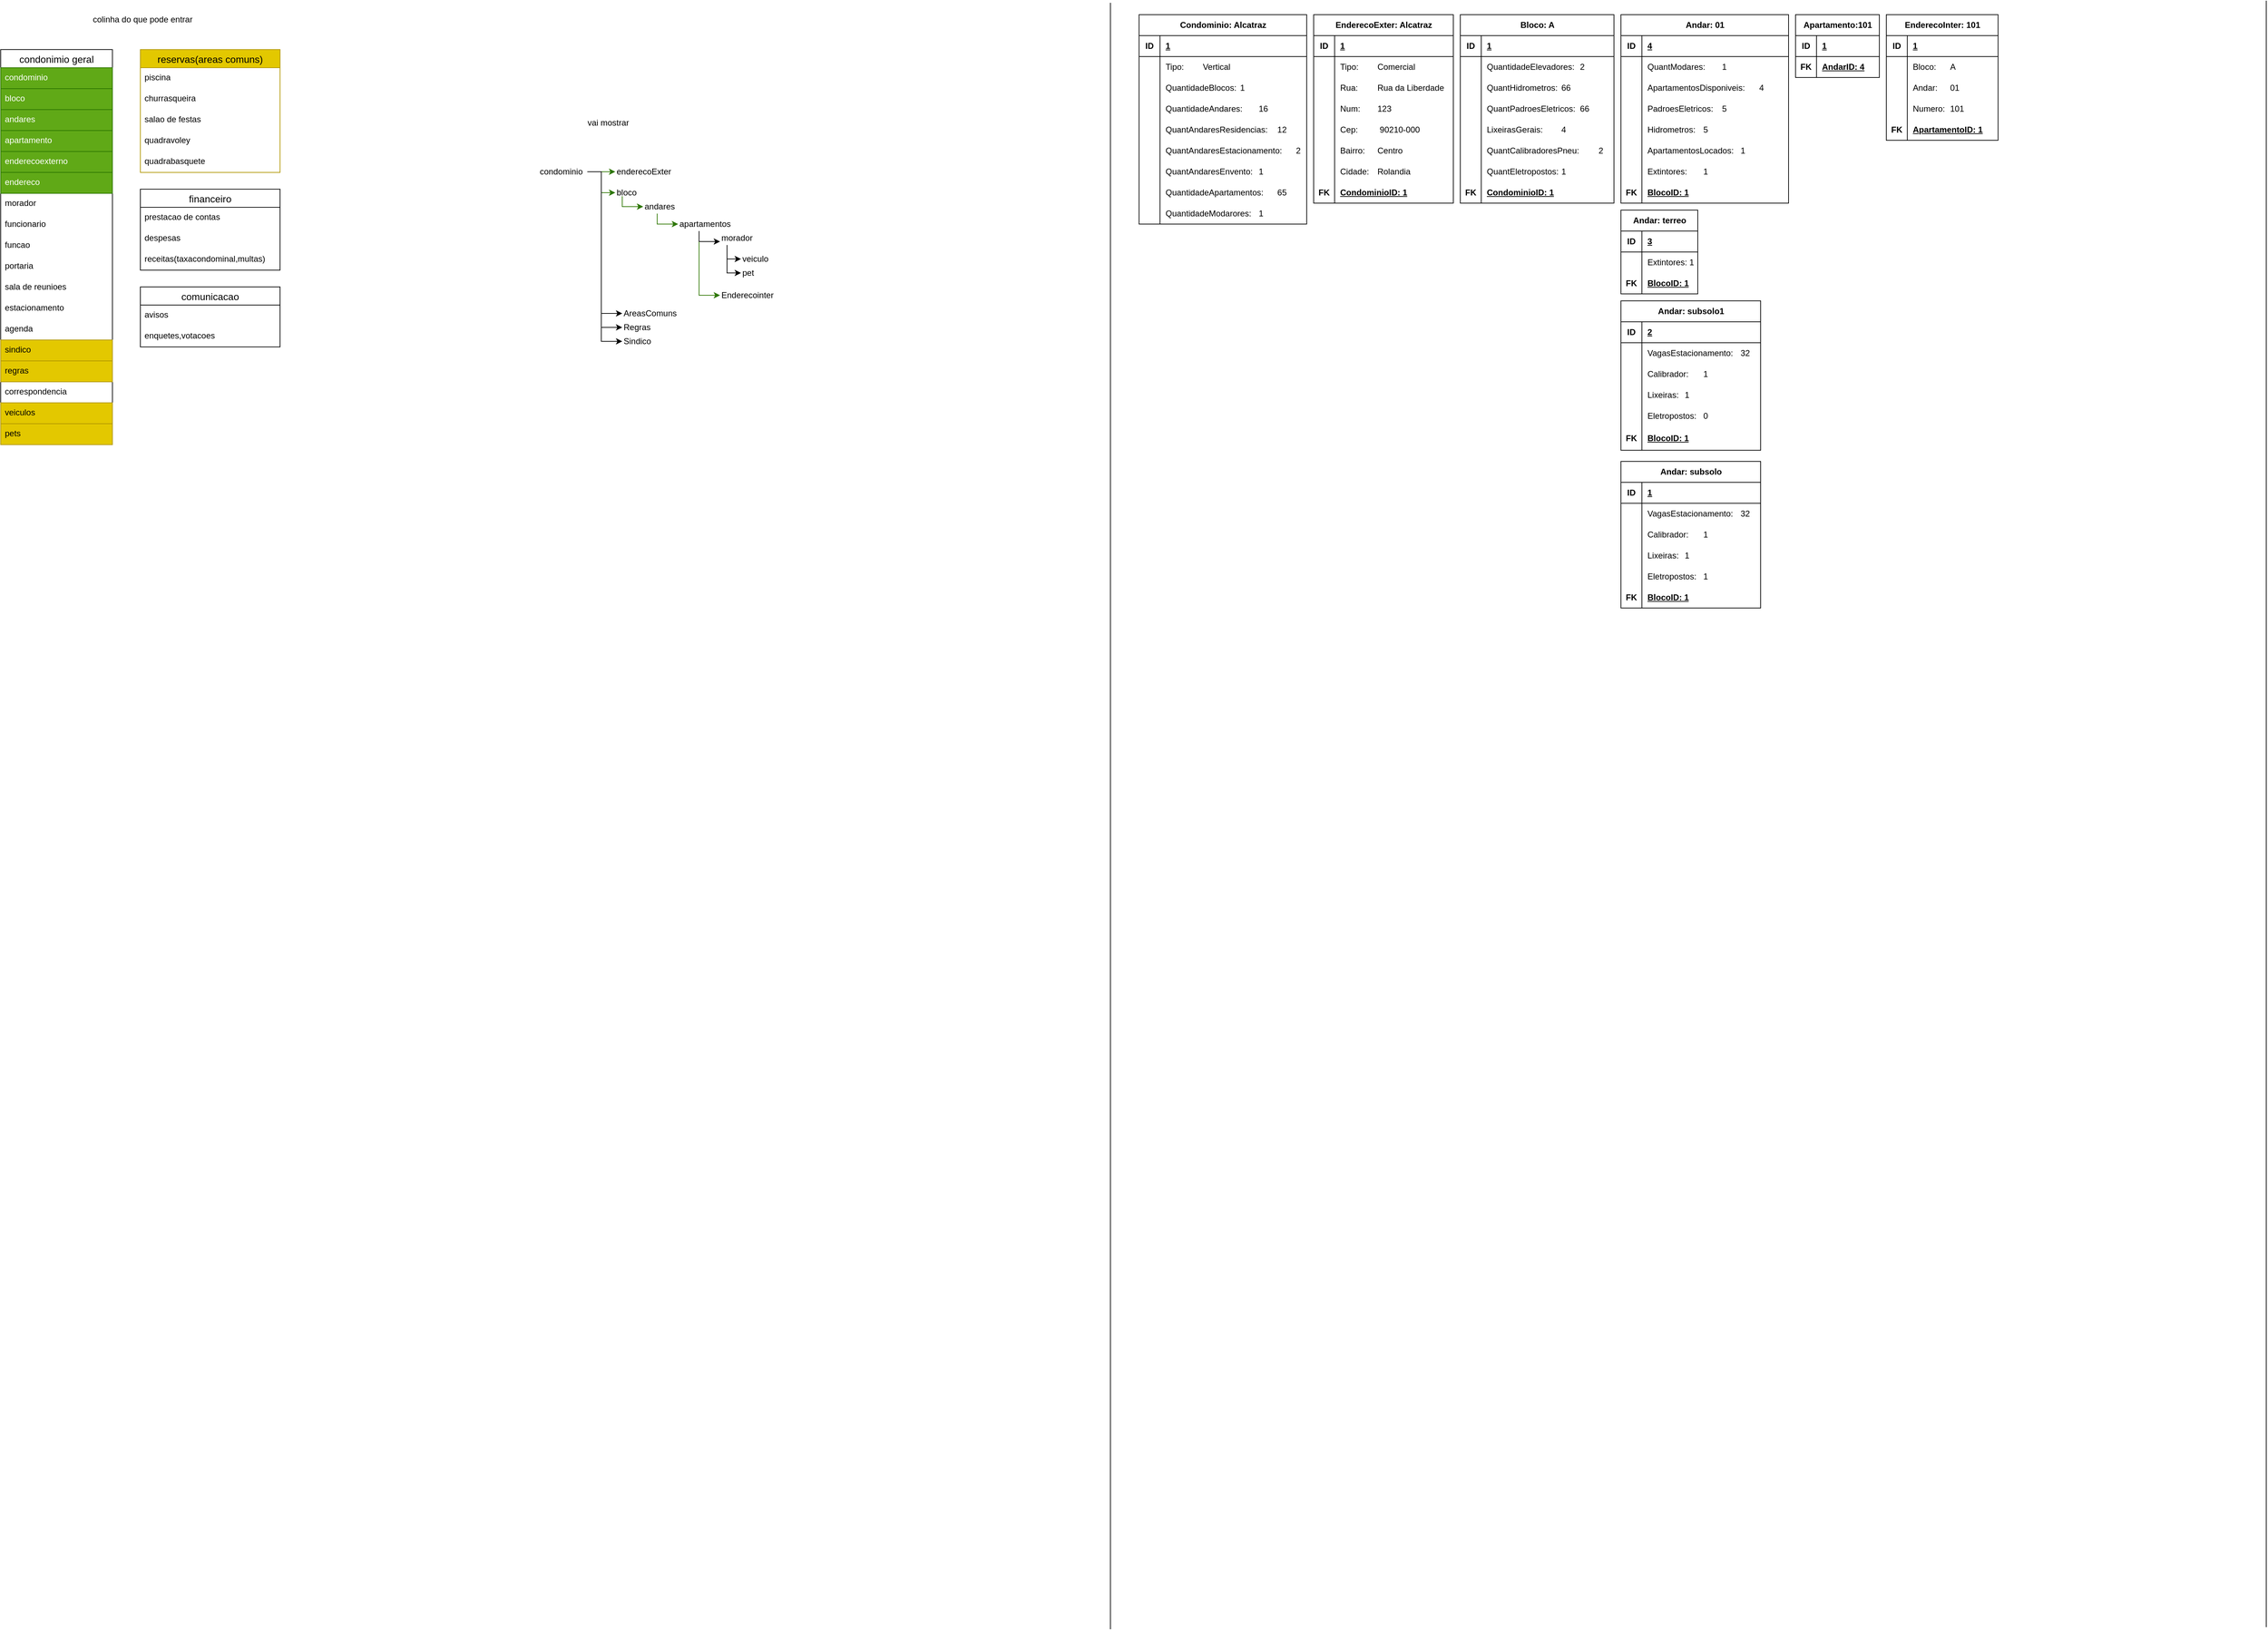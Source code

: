 <mxfile version="26.2.14">
  <diagram name="Página-1" id="gPcOB4gUPHv8kBe9rasN">
    <mxGraphModel dx="2971" dy="786" grid="1" gridSize="10" guides="1" tooltips="1" connect="1" arrows="1" fold="1" page="1" pageScale="1" pageWidth="1654" pageHeight="2336" background="none" math="0" shadow="0">
      <root>
        <mxCell id="0" />
        <mxCell id="1" parent="0" />
        <mxCell id="E8oC5yKm6GxieYbPtsuw-2" value="" style="endArrow=none;html=1;rounded=0;" edge="1" parent="1">
          <mxGeometry width="50" height="50" relative="1" as="geometry">
            <mxPoint x="1654" y="2330" as="sourcePoint" />
            <mxPoint x="1654" as="targetPoint" />
          </mxGeometry>
        </mxCell>
        <mxCell id="E8oC5yKm6GxieYbPtsuw-678" value="enderecoExter" style="text;html=1;align=left;verticalAlign=middle;whiteSpace=wrap;rounded=0;" vertex="1" parent="1">
          <mxGeometry x="-710" y="230" width="60" height="30" as="geometry" />
        </mxCell>
        <mxCell id="E8oC5yKm6GxieYbPtsuw-3" value="condonimio geral" style="swimlane;fontStyle=0;childLayout=stackLayout;horizontal=1;startSize=26;horizontalStack=0;resizeParent=1;resizeParentMax=0;resizeLast=0;collapsible=1;marginBottom=0;align=center;fontSize=14;" vertex="1" parent="1">
          <mxGeometry x="-1590" y="70.0" width="160" height="566" as="geometry" />
        </mxCell>
        <mxCell id="E8oC5yKm6GxieYbPtsuw-4" value="condominio" style="text;spacingLeft=4;spacingRight=4;overflow=hidden;rotatable=0;points=[[0,0.5],[1,0.5]];portConstraint=eastwest;fontSize=12;whiteSpace=wrap;html=1;fillColor=#60a917;fontColor=#ffffff;strokeColor=#2D7600;" vertex="1" parent="E8oC5yKm6GxieYbPtsuw-3">
          <mxGeometry y="26" width="160" height="30" as="geometry" />
        </mxCell>
        <mxCell id="E8oC5yKm6GxieYbPtsuw-5" value="bloco" style="text;strokeColor=#2D7600;fillColor=#60a917;spacingLeft=4;spacingRight=4;overflow=hidden;rotatable=0;points=[[0,0.5],[1,0.5]];portConstraint=eastwest;fontSize=12;whiteSpace=wrap;html=1;fontColor=#ffffff;" vertex="1" parent="E8oC5yKm6GxieYbPtsuw-3">
          <mxGeometry y="56" width="160" height="30" as="geometry" />
        </mxCell>
        <mxCell id="E8oC5yKm6GxieYbPtsuw-631" value="andares&lt;div&gt;&lt;br&gt;&lt;/div&gt;" style="text;strokeColor=#2D7600;fillColor=#60a917;spacingLeft=4;spacingRight=4;overflow=hidden;rotatable=0;points=[[0,0.5],[1,0.5]];portConstraint=eastwest;fontSize=12;whiteSpace=wrap;html=1;fontColor=#ffffff;" vertex="1" parent="E8oC5yKm6GxieYbPtsuw-3">
          <mxGeometry y="86" width="160" height="30" as="geometry" />
        </mxCell>
        <mxCell id="E8oC5yKm6GxieYbPtsuw-6" value="apartamento" style="text;strokeColor=#2D7600;fillColor=#60a917;spacingLeft=4;spacingRight=4;overflow=hidden;rotatable=0;points=[[0,0.5],[1,0.5]];portConstraint=eastwest;fontSize=12;whiteSpace=wrap;html=1;fontColor=#ffffff;" vertex="1" parent="E8oC5yKm6GxieYbPtsuw-3">
          <mxGeometry y="116" width="160" height="30" as="geometry" />
        </mxCell>
        <mxCell id="E8oC5yKm6GxieYbPtsuw-7" value="enderecoexterno" style="text;strokeColor=#2D7600;fillColor=#60a917;spacingLeft=4;spacingRight=4;overflow=hidden;rotatable=0;points=[[0,0.5],[1,0.5]];portConstraint=eastwest;fontSize=12;whiteSpace=wrap;html=1;fontColor=#ffffff;" vertex="1" parent="E8oC5yKm6GxieYbPtsuw-3">
          <mxGeometry y="146" width="160" height="30" as="geometry" />
        </mxCell>
        <mxCell id="E8oC5yKm6GxieYbPtsuw-163" value="endereco" style="text;strokeColor=#2D7600;fillColor=#60a917;spacingLeft=4;spacingRight=4;overflow=hidden;rotatable=0;points=[[0,0.5],[1,0.5]];portConstraint=eastwest;fontSize=12;whiteSpace=wrap;html=1;fontColor=#ffffff;" vertex="1" parent="E8oC5yKm6GxieYbPtsuw-3">
          <mxGeometry y="176" width="160" height="30" as="geometry" />
        </mxCell>
        <mxCell id="E8oC5yKm6GxieYbPtsuw-8" value="morador" style="text;strokeColor=none;fillColor=none;spacingLeft=4;spacingRight=4;overflow=hidden;rotatable=0;points=[[0,0.5],[1,0.5]];portConstraint=eastwest;fontSize=12;whiteSpace=wrap;html=1;" vertex="1" parent="E8oC5yKm6GxieYbPtsuw-3">
          <mxGeometry y="206" width="160" height="30" as="geometry" />
        </mxCell>
        <mxCell id="E8oC5yKm6GxieYbPtsuw-9" value="funcionario" style="text;strokeColor=none;fillColor=none;spacingLeft=4;spacingRight=4;overflow=hidden;rotatable=0;points=[[0,0.5],[1,0.5]];portConstraint=eastwest;fontSize=12;whiteSpace=wrap;html=1;" vertex="1" parent="E8oC5yKm6GxieYbPtsuw-3">
          <mxGeometry y="236" width="160" height="30" as="geometry" />
        </mxCell>
        <mxCell id="E8oC5yKm6GxieYbPtsuw-10" value="funcao" style="text;strokeColor=none;fillColor=none;spacingLeft=4;spacingRight=4;overflow=hidden;rotatable=0;points=[[0,0.5],[1,0.5]];portConstraint=eastwest;fontSize=12;whiteSpace=wrap;html=1;" vertex="1" parent="E8oC5yKm6GxieYbPtsuw-3">
          <mxGeometry y="266" width="160" height="30" as="geometry" />
        </mxCell>
        <mxCell id="E8oC5yKm6GxieYbPtsuw-11" value="portaria" style="text;strokeColor=none;fillColor=none;spacingLeft=4;spacingRight=4;overflow=hidden;rotatable=0;points=[[0,0.5],[1,0.5]];portConstraint=eastwest;fontSize=12;whiteSpace=wrap;html=1;" vertex="1" parent="E8oC5yKm6GxieYbPtsuw-3">
          <mxGeometry y="296" width="160" height="30" as="geometry" />
        </mxCell>
        <mxCell id="E8oC5yKm6GxieYbPtsuw-21" value="sala de reunioes" style="text;strokeColor=none;fillColor=none;spacingLeft=4;spacingRight=4;overflow=hidden;rotatable=0;points=[[0,0.5],[1,0.5]];portConstraint=eastwest;fontSize=12;whiteSpace=wrap;html=1;" vertex="1" parent="E8oC5yKm6GxieYbPtsuw-3">
          <mxGeometry y="326" width="160" height="30" as="geometry" />
        </mxCell>
        <mxCell id="E8oC5yKm6GxieYbPtsuw-22" value="estacionamento" style="text;strokeColor=none;fillColor=none;spacingLeft=4;spacingRight=4;overflow=hidden;rotatable=0;points=[[0,0.5],[1,0.5]];portConstraint=eastwest;fontSize=12;whiteSpace=wrap;html=1;" vertex="1" parent="E8oC5yKm6GxieYbPtsuw-3">
          <mxGeometry y="356" width="160" height="30" as="geometry" />
        </mxCell>
        <mxCell id="E8oC5yKm6GxieYbPtsuw-24" value="agenda" style="text;strokeColor=none;fillColor=none;spacingLeft=4;spacingRight=4;overflow=hidden;rotatable=0;points=[[0,0.5],[1,0.5]];portConstraint=eastwest;fontSize=12;whiteSpace=wrap;html=1;" vertex="1" parent="E8oC5yKm6GxieYbPtsuw-3">
          <mxGeometry y="386" width="160" height="30" as="geometry" />
        </mxCell>
        <mxCell id="E8oC5yKm6GxieYbPtsuw-25" value="sindico" style="text;strokeColor=#B09500;fillColor=#e3c800;spacingLeft=4;spacingRight=4;overflow=hidden;rotatable=0;points=[[0,0.5],[1,0.5]];portConstraint=eastwest;fontSize=12;whiteSpace=wrap;html=1;fontColor=#000000;" vertex="1" parent="E8oC5yKm6GxieYbPtsuw-3">
          <mxGeometry y="416" width="160" height="30" as="geometry" />
        </mxCell>
        <mxCell id="E8oC5yKm6GxieYbPtsuw-26" value="regras" style="text;strokeColor=#B09500;fillColor=#e3c800;spacingLeft=4;spacingRight=4;overflow=hidden;rotatable=0;points=[[0,0.5],[1,0.5]];portConstraint=eastwest;fontSize=12;whiteSpace=wrap;html=1;fontColor=#000000;" vertex="1" parent="E8oC5yKm6GxieYbPtsuw-3">
          <mxGeometry y="446" width="160" height="30" as="geometry" />
        </mxCell>
        <mxCell id="E8oC5yKm6GxieYbPtsuw-28" value="correspondencia" style="text;strokeColor=none;fillColor=none;spacingLeft=4;spacingRight=4;overflow=hidden;rotatable=0;points=[[0,0.5],[1,0.5]];portConstraint=eastwest;fontSize=12;whiteSpace=wrap;html=1;" vertex="1" parent="E8oC5yKm6GxieYbPtsuw-3">
          <mxGeometry y="476" width="160" height="30" as="geometry" />
        </mxCell>
        <mxCell id="E8oC5yKm6GxieYbPtsuw-47" value="veiculos" style="text;strokeColor=#B09500;fillColor=#e3c800;spacingLeft=4;spacingRight=4;overflow=hidden;rotatable=0;points=[[0,0.5],[1,0.5]];portConstraint=eastwest;fontSize=12;whiteSpace=wrap;html=1;fontColor=#000000;" vertex="1" parent="E8oC5yKm6GxieYbPtsuw-3">
          <mxGeometry y="506" width="160" height="30" as="geometry" />
        </mxCell>
        <mxCell id="E8oC5yKm6GxieYbPtsuw-48" value="pets" style="text;strokeColor=#B09500;fillColor=#e3c800;spacingLeft=4;spacingRight=4;overflow=hidden;rotatable=0;points=[[0,0.5],[1,0.5]];portConstraint=eastwest;fontSize=12;whiteSpace=wrap;html=1;fontColor=#000000;" vertex="1" parent="E8oC5yKm6GxieYbPtsuw-3">
          <mxGeometry y="536" width="160" height="30" as="geometry" />
        </mxCell>
        <mxCell id="E8oC5yKm6GxieYbPtsuw-31" value="reservas(areas comuns)" style="swimlane;fontStyle=0;childLayout=stackLayout;horizontal=1;startSize=26;horizontalStack=0;resizeParent=1;resizeParentMax=0;resizeLast=0;collapsible=1;marginBottom=0;align=center;fontSize=14;fillColor=#e3c800;fontColor=#000000;strokeColor=#B09500;" vertex="1" parent="1">
          <mxGeometry x="-1390" y="70" width="200" height="176" as="geometry" />
        </mxCell>
        <mxCell id="E8oC5yKm6GxieYbPtsuw-32" value="piscina" style="text;strokeColor=none;fillColor=none;spacingLeft=4;spacingRight=4;overflow=hidden;rotatable=0;points=[[0,0.5],[1,0.5]];portConstraint=eastwest;fontSize=12;whiteSpace=wrap;html=1;" vertex="1" parent="E8oC5yKm6GxieYbPtsuw-31">
          <mxGeometry y="26" width="200" height="30" as="geometry" />
        </mxCell>
        <mxCell id="E8oC5yKm6GxieYbPtsuw-33" value="churrasqueira" style="text;strokeColor=none;fillColor=none;spacingLeft=4;spacingRight=4;overflow=hidden;rotatable=0;points=[[0,0.5],[1,0.5]];portConstraint=eastwest;fontSize=12;whiteSpace=wrap;html=1;" vertex="1" parent="E8oC5yKm6GxieYbPtsuw-31">
          <mxGeometry y="56" width="200" height="30" as="geometry" />
        </mxCell>
        <mxCell id="E8oC5yKm6GxieYbPtsuw-36" value="salao de festas" style="text;strokeColor=none;fillColor=none;spacingLeft=4;spacingRight=4;overflow=hidden;rotatable=0;points=[[0,0.5],[1,0.5]];portConstraint=eastwest;fontSize=12;whiteSpace=wrap;html=1;" vertex="1" parent="E8oC5yKm6GxieYbPtsuw-31">
          <mxGeometry y="86" width="200" height="30" as="geometry" />
        </mxCell>
        <mxCell id="E8oC5yKm6GxieYbPtsuw-34" value="quadravoley" style="text;strokeColor=none;fillColor=none;spacingLeft=4;spacingRight=4;overflow=hidden;rotatable=0;points=[[0,0.5],[1,0.5]];portConstraint=eastwest;fontSize=12;whiteSpace=wrap;html=1;" vertex="1" parent="E8oC5yKm6GxieYbPtsuw-31">
          <mxGeometry y="116" width="200" height="30" as="geometry" />
        </mxCell>
        <mxCell id="E8oC5yKm6GxieYbPtsuw-35" value="quadrabasquete" style="text;strokeColor=none;fillColor=none;spacingLeft=4;spacingRight=4;overflow=hidden;rotatable=0;points=[[0,0.5],[1,0.5]];portConstraint=eastwest;fontSize=12;whiteSpace=wrap;html=1;" vertex="1" parent="E8oC5yKm6GxieYbPtsuw-31">
          <mxGeometry y="146" width="200" height="30" as="geometry" />
        </mxCell>
        <mxCell id="E8oC5yKm6GxieYbPtsuw-37" value="financeiro" style="swimlane;fontStyle=0;childLayout=stackLayout;horizontal=1;startSize=26;horizontalStack=0;resizeParent=1;resizeParentMax=0;resizeLast=0;collapsible=1;marginBottom=0;align=center;fontSize=14;" vertex="1" parent="1">
          <mxGeometry x="-1390" y="270" width="200" height="116" as="geometry" />
        </mxCell>
        <mxCell id="E8oC5yKm6GxieYbPtsuw-38" value="prestacao de contas" style="text;strokeColor=none;fillColor=none;spacingLeft=4;spacingRight=4;overflow=hidden;rotatable=0;points=[[0,0.5],[1,0.5]];portConstraint=eastwest;fontSize=12;whiteSpace=wrap;html=1;" vertex="1" parent="E8oC5yKm6GxieYbPtsuw-37">
          <mxGeometry y="26" width="200" height="30" as="geometry" />
        </mxCell>
        <mxCell id="E8oC5yKm6GxieYbPtsuw-39" value="despesas" style="text;strokeColor=none;fillColor=none;spacingLeft=4;spacingRight=4;overflow=hidden;rotatable=0;points=[[0,0.5],[1,0.5]];portConstraint=eastwest;fontSize=12;whiteSpace=wrap;html=1;" vertex="1" parent="E8oC5yKm6GxieYbPtsuw-37">
          <mxGeometry y="56" width="200" height="30" as="geometry" />
        </mxCell>
        <mxCell id="E8oC5yKm6GxieYbPtsuw-40" value="receitas(taxacondominal,multas)" style="text;strokeColor=none;fillColor=none;spacingLeft=4;spacingRight=4;overflow=hidden;rotatable=0;points=[[0,0.5],[1,0.5]];portConstraint=eastwest;fontSize=12;whiteSpace=wrap;html=1;" vertex="1" parent="E8oC5yKm6GxieYbPtsuw-37">
          <mxGeometry y="86" width="200" height="30" as="geometry" />
        </mxCell>
        <mxCell id="E8oC5yKm6GxieYbPtsuw-43" value="comunicacao" style="swimlane;fontStyle=0;childLayout=stackLayout;horizontal=1;startSize=26;horizontalStack=0;resizeParent=1;resizeParentMax=0;resizeLast=0;collapsible=1;marginBottom=0;align=center;fontSize=14;" vertex="1" parent="1">
          <mxGeometry x="-1390" y="410" width="200" height="86" as="geometry" />
        </mxCell>
        <mxCell id="E8oC5yKm6GxieYbPtsuw-44" value="avisos" style="text;strokeColor=none;fillColor=none;spacingLeft=4;spacingRight=4;overflow=hidden;rotatable=0;points=[[0,0.5],[1,0.5]];portConstraint=eastwest;fontSize=12;whiteSpace=wrap;html=1;" vertex="1" parent="E8oC5yKm6GxieYbPtsuw-43">
          <mxGeometry y="26" width="200" height="30" as="geometry" />
        </mxCell>
        <mxCell id="E8oC5yKm6GxieYbPtsuw-45" value="enquetes,votacoes" style="text;strokeColor=none;fillColor=none;spacingLeft=4;spacingRight=4;overflow=hidden;rotatable=0;points=[[0,0.5],[1,0.5]];portConstraint=eastwest;fontSize=12;whiteSpace=wrap;html=1;" vertex="1" parent="E8oC5yKm6GxieYbPtsuw-43">
          <mxGeometry y="56" width="200" height="30" as="geometry" />
        </mxCell>
        <mxCell id="E8oC5yKm6GxieYbPtsuw-49" value="" style="endArrow=none;html=1;rounded=0;" edge="1" parent="1">
          <mxGeometry width="50" height="50" relative="1" as="geometry">
            <mxPoint x="-1" y="2333" as="sourcePoint" />
            <mxPoint x="-1" y="3" as="targetPoint" />
          </mxGeometry>
        </mxCell>
        <mxCell id="E8oC5yKm6GxieYbPtsuw-50" value="Condominio: Alcatraz" style="shape=table;startSize=30;container=1;collapsible=1;childLayout=tableLayout;fixedRows=1;rowLines=0;fontStyle=1;align=center;resizeLast=1;html=1;" vertex="1" parent="1">
          <mxGeometry x="40" y="20" width="240" height="300" as="geometry" />
        </mxCell>
        <mxCell id="E8oC5yKm6GxieYbPtsuw-51" value="" style="shape=tableRow;horizontal=0;startSize=0;swimlaneHead=0;swimlaneBody=0;fillColor=none;collapsible=0;dropTarget=0;points=[[0,0.5],[1,0.5]];portConstraint=eastwest;top=0;left=0;right=0;bottom=1;" vertex="1" parent="E8oC5yKm6GxieYbPtsuw-50">
          <mxGeometry y="30" width="240" height="30" as="geometry" />
        </mxCell>
        <mxCell id="E8oC5yKm6GxieYbPtsuw-52" value="ID" style="shape=partialRectangle;connectable=0;fillColor=none;top=0;left=0;bottom=0;right=0;fontStyle=1;overflow=hidden;whiteSpace=wrap;html=1;" vertex="1" parent="E8oC5yKm6GxieYbPtsuw-51">
          <mxGeometry width="30" height="30" as="geometry">
            <mxRectangle width="30" height="30" as="alternateBounds" />
          </mxGeometry>
        </mxCell>
        <mxCell id="E8oC5yKm6GxieYbPtsuw-53" value="1" style="shape=partialRectangle;connectable=0;fillColor=none;top=0;left=0;bottom=0;right=0;align=left;spacingLeft=6;fontStyle=5;overflow=hidden;whiteSpace=wrap;html=1;" vertex="1" parent="E8oC5yKm6GxieYbPtsuw-51">
          <mxGeometry x="30" width="210" height="30" as="geometry">
            <mxRectangle width="210" height="30" as="alternateBounds" />
          </mxGeometry>
        </mxCell>
        <mxCell id="E8oC5yKm6GxieYbPtsuw-132" value="" style="shape=tableRow;horizontal=0;startSize=0;swimlaneHead=0;swimlaneBody=0;fillColor=none;collapsible=0;dropTarget=0;points=[[0,0.5],[1,0.5]];portConstraint=eastwest;top=0;left=0;right=0;bottom=0;" vertex="1" parent="E8oC5yKm6GxieYbPtsuw-50">
          <mxGeometry y="60" width="240" height="30" as="geometry" />
        </mxCell>
        <mxCell id="E8oC5yKm6GxieYbPtsuw-133" value="" style="shape=partialRectangle;connectable=0;fillColor=none;top=0;left=0;bottom=0;right=0;editable=1;overflow=hidden;whiteSpace=wrap;html=1;" vertex="1" parent="E8oC5yKm6GxieYbPtsuw-132">
          <mxGeometry width="30" height="30" as="geometry">
            <mxRectangle width="30" height="30" as="alternateBounds" />
          </mxGeometry>
        </mxCell>
        <mxCell id="E8oC5yKm6GxieYbPtsuw-134" value="Tipo:&lt;span style=&quot;white-space: pre;&quot;&gt;&#x9;&lt;/span&gt;Vertical" style="shape=partialRectangle;connectable=0;fillColor=none;top=0;left=0;bottom=0;right=0;align=left;spacingLeft=6;overflow=hidden;whiteSpace=wrap;html=1;" vertex="1" parent="E8oC5yKm6GxieYbPtsuw-132">
          <mxGeometry x="30" width="210" height="30" as="geometry">
            <mxRectangle width="210" height="30" as="alternateBounds" />
          </mxGeometry>
        </mxCell>
        <mxCell id="E8oC5yKm6GxieYbPtsuw-135" value="" style="shape=tableRow;horizontal=0;startSize=0;swimlaneHead=0;swimlaneBody=0;fillColor=none;collapsible=0;dropTarget=0;points=[[0,0.5],[1,0.5]];portConstraint=eastwest;top=0;left=0;right=0;bottom=0;" vertex="1" parent="E8oC5yKm6GxieYbPtsuw-50">
          <mxGeometry y="90" width="240" height="30" as="geometry" />
        </mxCell>
        <mxCell id="E8oC5yKm6GxieYbPtsuw-136" value="" style="shape=partialRectangle;connectable=0;fillColor=none;top=0;left=0;bottom=0;right=0;editable=1;overflow=hidden;whiteSpace=wrap;html=1;" vertex="1" parent="E8oC5yKm6GxieYbPtsuw-135">
          <mxGeometry width="30" height="30" as="geometry">
            <mxRectangle width="30" height="30" as="alternateBounds" />
          </mxGeometry>
        </mxCell>
        <mxCell id="E8oC5yKm6GxieYbPtsuw-137" value="QuantidadeBlocos:&lt;span style=&quot;white-space: pre;&quot;&gt;&#x9;&lt;/span&gt;1" style="shape=partialRectangle;connectable=0;fillColor=none;top=0;left=0;bottom=0;right=0;align=left;spacingLeft=6;overflow=hidden;whiteSpace=wrap;html=1;" vertex="1" parent="E8oC5yKm6GxieYbPtsuw-135">
          <mxGeometry x="30" width="210" height="30" as="geometry">
            <mxRectangle width="210" height="30" as="alternateBounds" />
          </mxGeometry>
        </mxCell>
        <mxCell id="E8oC5yKm6GxieYbPtsuw-60" value="" style="shape=tableRow;horizontal=0;startSize=0;swimlaneHead=0;swimlaneBody=0;fillColor=none;collapsible=0;dropTarget=0;points=[[0,0.5],[1,0.5]];portConstraint=eastwest;top=0;left=0;right=0;bottom=0;" vertex="1" parent="E8oC5yKm6GxieYbPtsuw-50">
          <mxGeometry y="120" width="240" height="30" as="geometry" />
        </mxCell>
        <mxCell id="E8oC5yKm6GxieYbPtsuw-61" value="" style="shape=partialRectangle;connectable=0;fillColor=none;top=0;left=0;bottom=0;right=0;editable=1;overflow=hidden;whiteSpace=wrap;html=1;" vertex="1" parent="E8oC5yKm6GxieYbPtsuw-60">
          <mxGeometry width="30" height="30" as="geometry">
            <mxRectangle width="30" height="30" as="alternateBounds" />
          </mxGeometry>
        </mxCell>
        <mxCell id="E8oC5yKm6GxieYbPtsuw-62" value="QuantidadeAndares:&lt;span style=&quot;white-space: pre;&quot;&gt;&#x9;&lt;/span&gt;16" style="shape=partialRectangle;connectable=0;fillColor=none;top=0;left=0;bottom=0;right=0;align=left;spacingLeft=6;overflow=hidden;whiteSpace=wrap;html=1;" vertex="1" parent="E8oC5yKm6GxieYbPtsuw-60">
          <mxGeometry x="30" width="210" height="30" as="geometry">
            <mxRectangle width="210" height="30" as="alternateBounds" />
          </mxGeometry>
        </mxCell>
        <mxCell id="E8oC5yKm6GxieYbPtsuw-123" value="" style="shape=tableRow;horizontal=0;startSize=0;swimlaneHead=0;swimlaneBody=0;fillColor=none;collapsible=0;dropTarget=0;points=[[0,0.5],[1,0.5]];portConstraint=eastwest;top=0;left=0;right=0;bottom=0;" vertex="1" parent="E8oC5yKm6GxieYbPtsuw-50">
          <mxGeometry y="150" width="240" height="30" as="geometry" />
        </mxCell>
        <mxCell id="E8oC5yKm6GxieYbPtsuw-124" value="" style="shape=partialRectangle;connectable=0;fillColor=none;top=0;left=0;bottom=0;right=0;editable=1;overflow=hidden;whiteSpace=wrap;html=1;" vertex="1" parent="E8oC5yKm6GxieYbPtsuw-123">
          <mxGeometry width="30" height="30" as="geometry">
            <mxRectangle width="30" height="30" as="alternateBounds" />
          </mxGeometry>
        </mxCell>
        <mxCell id="E8oC5yKm6GxieYbPtsuw-125" value="QuantAndaresResidencias:&lt;span style=&quot;white-space: pre;&quot;&gt;&#x9;&lt;/span&gt;12" style="shape=partialRectangle;connectable=0;fillColor=none;top=0;left=0;bottom=0;right=0;align=left;spacingLeft=6;overflow=hidden;whiteSpace=wrap;html=1;" vertex="1" parent="E8oC5yKm6GxieYbPtsuw-123">
          <mxGeometry x="30" width="210" height="30" as="geometry">
            <mxRectangle width="210" height="30" as="alternateBounds" />
          </mxGeometry>
        </mxCell>
        <mxCell id="E8oC5yKm6GxieYbPtsuw-126" value="" style="shape=tableRow;horizontal=0;startSize=0;swimlaneHead=0;swimlaneBody=0;fillColor=none;collapsible=0;dropTarget=0;points=[[0,0.5],[1,0.5]];portConstraint=eastwest;top=0;left=0;right=0;bottom=0;" vertex="1" parent="E8oC5yKm6GxieYbPtsuw-50">
          <mxGeometry y="180" width="240" height="30" as="geometry" />
        </mxCell>
        <mxCell id="E8oC5yKm6GxieYbPtsuw-127" value="" style="shape=partialRectangle;connectable=0;fillColor=none;top=0;left=0;bottom=0;right=0;editable=1;overflow=hidden;whiteSpace=wrap;html=1;" vertex="1" parent="E8oC5yKm6GxieYbPtsuw-126">
          <mxGeometry width="30" height="30" as="geometry">
            <mxRectangle width="30" height="30" as="alternateBounds" />
          </mxGeometry>
        </mxCell>
        <mxCell id="E8oC5yKm6GxieYbPtsuw-128" value="QuantAndaresEstacionamento:&lt;span style=&quot;white-space: pre;&quot;&gt;&#x9;&lt;/span&gt;2" style="shape=partialRectangle;connectable=0;fillColor=none;top=0;left=0;bottom=0;right=0;align=left;spacingLeft=6;overflow=hidden;whiteSpace=wrap;html=1;" vertex="1" parent="E8oC5yKm6GxieYbPtsuw-126">
          <mxGeometry x="30" width="210" height="30" as="geometry">
            <mxRectangle width="210" height="30" as="alternateBounds" />
          </mxGeometry>
        </mxCell>
        <mxCell id="E8oC5yKm6GxieYbPtsuw-129" value="" style="shape=tableRow;horizontal=0;startSize=0;swimlaneHead=0;swimlaneBody=0;fillColor=none;collapsible=0;dropTarget=0;points=[[0,0.5],[1,0.5]];portConstraint=eastwest;top=0;left=0;right=0;bottom=0;" vertex="1" parent="E8oC5yKm6GxieYbPtsuw-50">
          <mxGeometry y="210" width="240" height="30" as="geometry" />
        </mxCell>
        <mxCell id="E8oC5yKm6GxieYbPtsuw-130" value="" style="shape=partialRectangle;connectable=0;fillColor=none;top=0;left=0;bottom=0;right=0;editable=1;overflow=hidden;whiteSpace=wrap;html=1;" vertex="1" parent="E8oC5yKm6GxieYbPtsuw-129">
          <mxGeometry width="30" height="30" as="geometry">
            <mxRectangle width="30" height="30" as="alternateBounds" />
          </mxGeometry>
        </mxCell>
        <mxCell id="E8oC5yKm6GxieYbPtsuw-131" value="QuantAndaresEnvento:&lt;span style=&quot;white-space: pre;&quot;&gt;&#x9;&lt;/span&gt;1" style="shape=partialRectangle;connectable=0;fillColor=none;top=0;left=0;bottom=0;right=0;align=left;spacingLeft=6;overflow=hidden;whiteSpace=wrap;html=1;" vertex="1" parent="E8oC5yKm6GxieYbPtsuw-129">
          <mxGeometry x="30" width="210" height="30" as="geometry">
            <mxRectangle width="210" height="30" as="alternateBounds" />
          </mxGeometry>
        </mxCell>
        <mxCell id="E8oC5yKm6GxieYbPtsuw-57" value="" style="shape=tableRow;horizontal=0;startSize=0;swimlaneHead=0;swimlaneBody=0;fillColor=none;collapsible=0;dropTarget=0;points=[[0,0.5],[1,0.5]];portConstraint=eastwest;top=0;left=0;right=0;bottom=0;" vertex="1" parent="E8oC5yKm6GxieYbPtsuw-50">
          <mxGeometry y="240" width="240" height="30" as="geometry" />
        </mxCell>
        <mxCell id="E8oC5yKm6GxieYbPtsuw-58" value="" style="shape=partialRectangle;connectable=0;fillColor=none;top=0;left=0;bottom=0;right=0;editable=1;overflow=hidden;whiteSpace=wrap;html=1;" vertex="1" parent="E8oC5yKm6GxieYbPtsuw-57">
          <mxGeometry width="30" height="30" as="geometry">
            <mxRectangle width="30" height="30" as="alternateBounds" />
          </mxGeometry>
        </mxCell>
        <mxCell id="E8oC5yKm6GxieYbPtsuw-59" value="QuantidadeApartamentos:&lt;span style=&quot;white-space: pre;&quot;&gt;&#x9;&lt;/span&gt;65" style="shape=partialRectangle;connectable=0;fillColor=none;top=0;left=0;bottom=0;right=0;align=left;spacingLeft=6;overflow=hidden;whiteSpace=wrap;html=1;" vertex="1" parent="E8oC5yKm6GxieYbPtsuw-57">
          <mxGeometry x="30" width="210" height="30" as="geometry">
            <mxRectangle width="210" height="30" as="alternateBounds" />
          </mxGeometry>
        </mxCell>
        <mxCell id="E8oC5yKm6GxieYbPtsuw-54" value="" style="shape=tableRow;horizontal=0;startSize=0;swimlaneHead=0;swimlaneBody=0;fillColor=none;collapsible=0;dropTarget=0;points=[[0,0.5],[1,0.5]];portConstraint=eastwest;top=0;left=0;right=0;bottom=0;" vertex="1" parent="E8oC5yKm6GxieYbPtsuw-50">
          <mxGeometry y="270" width="240" height="30" as="geometry" />
        </mxCell>
        <mxCell id="E8oC5yKm6GxieYbPtsuw-55" value="" style="shape=partialRectangle;connectable=0;fillColor=none;top=0;left=0;bottom=0;right=0;editable=1;overflow=hidden;whiteSpace=wrap;html=1;" vertex="1" parent="E8oC5yKm6GxieYbPtsuw-54">
          <mxGeometry width="30" height="30" as="geometry">
            <mxRectangle width="30" height="30" as="alternateBounds" />
          </mxGeometry>
        </mxCell>
        <mxCell id="E8oC5yKm6GxieYbPtsuw-56" value="QuantidadeModarores:&lt;span style=&quot;white-space: pre;&quot;&gt;&#x9;&lt;/span&gt;1" style="shape=partialRectangle;connectable=0;fillColor=none;top=0;left=0;bottom=0;right=0;align=left;spacingLeft=6;overflow=hidden;whiteSpace=wrap;html=1;" vertex="1" parent="E8oC5yKm6GxieYbPtsuw-54">
          <mxGeometry x="30" width="210" height="30" as="geometry">
            <mxRectangle width="210" height="30" as="alternateBounds" />
          </mxGeometry>
        </mxCell>
        <mxCell id="E8oC5yKm6GxieYbPtsuw-63" value="EnderecoExter: Alcatraz" style="shape=table;startSize=30;container=1;collapsible=1;childLayout=tableLayout;fixedRows=1;rowLines=0;fontStyle=1;align=center;resizeLast=1;html=1;" vertex="1" parent="1">
          <mxGeometry x="290" y="20" width="200" height="270" as="geometry" />
        </mxCell>
        <mxCell id="E8oC5yKm6GxieYbPtsuw-64" value="" style="shape=tableRow;horizontal=0;startSize=0;swimlaneHead=0;swimlaneBody=0;fillColor=none;collapsible=0;dropTarget=0;points=[[0,0.5],[1,0.5]];portConstraint=eastwest;top=0;left=0;right=0;bottom=1;" vertex="1" parent="E8oC5yKm6GxieYbPtsuw-63">
          <mxGeometry y="30" width="200" height="30" as="geometry" />
        </mxCell>
        <mxCell id="E8oC5yKm6GxieYbPtsuw-65" value="ID" style="shape=partialRectangle;connectable=0;fillColor=none;top=0;left=0;bottom=0;right=0;fontStyle=1;overflow=hidden;whiteSpace=wrap;html=1;" vertex="1" parent="E8oC5yKm6GxieYbPtsuw-64">
          <mxGeometry width="30" height="30" as="geometry">
            <mxRectangle width="30" height="30" as="alternateBounds" />
          </mxGeometry>
        </mxCell>
        <mxCell id="E8oC5yKm6GxieYbPtsuw-66" value="1" style="shape=partialRectangle;connectable=0;fillColor=none;top=0;left=0;bottom=0;right=0;align=left;spacingLeft=6;fontStyle=5;overflow=hidden;whiteSpace=wrap;html=1;" vertex="1" parent="E8oC5yKm6GxieYbPtsuw-64">
          <mxGeometry x="30" width="170" height="30" as="geometry">
            <mxRectangle width="170" height="30" as="alternateBounds" />
          </mxGeometry>
        </mxCell>
        <mxCell id="E8oC5yKm6GxieYbPtsuw-67" value="" style="shape=tableRow;horizontal=0;startSize=0;swimlaneHead=0;swimlaneBody=0;fillColor=none;collapsible=0;dropTarget=0;points=[[0,0.5],[1,0.5]];portConstraint=eastwest;top=0;left=0;right=0;bottom=0;" vertex="1" parent="E8oC5yKm6GxieYbPtsuw-63">
          <mxGeometry y="60" width="200" height="30" as="geometry" />
        </mxCell>
        <mxCell id="E8oC5yKm6GxieYbPtsuw-68" value="" style="shape=partialRectangle;connectable=0;fillColor=none;top=0;left=0;bottom=0;right=0;editable=1;overflow=hidden;whiteSpace=wrap;html=1;" vertex="1" parent="E8oC5yKm6GxieYbPtsuw-67">
          <mxGeometry width="30" height="30" as="geometry">
            <mxRectangle width="30" height="30" as="alternateBounds" />
          </mxGeometry>
        </mxCell>
        <mxCell id="E8oC5yKm6GxieYbPtsuw-69" value="Tipo:&lt;span style=&quot;white-space: pre;&quot;&gt;&#x9;&lt;/span&gt;Comercial" style="shape=partialRectangle;connectable=0;fillColor=none;top=0;left=0;bottom=0;right=0;align=left;spacingLeft=6;overflow=hidden;whiteSpace=wrap;html=1;" vertex="1" parent="E8oC5yKm6GxieYbPtsuw-67">
          <mxGeometry x="30" width="170" height="30" as="geometry">
            <mxRectangle width="170" height="30" as="alternateBounds" />
          </mxGeometry>
        </mxCell>
        <mxCell id="E8oC5yKm6GxieYbPtsuw-117" value="" style="shape=tableRow;horizontal=0;startSize=0;swimlaneHead=0;swimlaneBody=0;fillColor=none;collapsible=0;dropTarget=0;points=[[0,0.5],[1,0.5]];portConstraint=eastwest;top=0;left=0;right=0;bottom=0;" vertex="1" parent="E8oC5yKm6GxieYbPtsuw-63">
          <mxGeometry y="90" width="200" height="30" as="geometry" />
        </mxCell>
        <mxCell id="E8oC5yKm6GxieYbPtsuw-118" value="" style="shape=partialRectangle;connectable=0;fillColor=none;top=0;left=0;bottom=0;right=0;editable=1;overflow=hidden;whiteSpace=wrap;html=1;" vertex="1" parent="E8oC5yKm6GxieYbPtsuw-117">
          <mxGeometry width="30" height="30" as="geometry">
            <mxRectangle width="30" height="30" as="alternateBounds" />
          </mxGeometry>
        </mxCell>
        <mxCell id="E8oC5yKm6GxieYbPtsuw-119" value="Rua:&lt;span style=&quot;white-space: pre;&quot;&gt;&#x9;&lt;/span&gt;Rua da Liberdade&amp;nbsp;&amp;nbsp;" style="shape=partialRectangle;connectable=0;fillColor=none;top=0;left=0;bottom=0;right=0;align=left;spacingLeft=6;overflow=hidden;whiteSpace=wrap;html=1;" vertex="1" parent="E8oC5yKm6GxieYbPtsuw-117">
          <mxGeometry x="30" width="170" height="30" as="geometry">
            <mxRectangle width="170" height="30" as="alternateBounds" />
          </mxGeometry>
        </mxCell>
        <mxCell id="E8oC5yKm6GxieYbPtsuw-70" value="" style="shape=tableRow;horizontal=0;startSize=0;swimlaneHead=0;swimlaneBody=0;fillColor=none;collapsible=0;dropTarget=0;points=[[0,0.5],[1,0.5]];portConstraint=eastwest;top=0;left=0;right=0;bottom=0;" vertex="1" parent="E8oC5yKm6GxieYbPtsuw-63">
          <mxGeometry y="120" width="200" height="30" as="geometry" />
        </mxCell>
        <mxCell id="E8oC5yKm6GxieYbPtsuw-71" value="" style="shape=partialRectangle;connectable=0;fillColor=none;top=0;left=0;bottom=0;right=0;editable=1;overflow=hidden;whiteSpace=wrap;html=1;" vertex="1" parent="E8oC5yKm6GxieYbPtsuw-70">
          <mxGeometry width="30" height="30" as="geometry">
            <mxRectangle width="30" height="30" as="alternateBounds" />
          </mxGeometry>
        </mxCell>
        <mxCell id="E8oC5yKm6GxieYbPtsuw-72" value="Num:&lt;span style=&quot;white-space: pre;&quot;&gt;&#x9;&lt;/span&gt;123" style="shape=partialRectangle;connectable=0;fillColor=none;top=0;left=0;bottom=0;right=0;align=left;spacingLeft=6;overflow=hidden;whiteSpace=wrap;html=1;" vertex="1" parent="E8oC5yKm6GxieYbPtsuw-70">
          <mxGeometry x="30" width="170" height="30" as="geometry">
            <mxRectangle width="170" height="30" as="alternateBounds" />
          </mxGeometry>
        </mxCell>
        <mxCell id="E8oC5yKm6GxieYbPtsuw-73" value="" style="shape=tableRow;horizontal=0;startSize=0;swimlaneHead=0;swimlaneBody=0;fillColor=none;collapsible=0;dropTarget=0;points=[[0,0.5],[1,0.5]];portConstraint=eastwest;top=0;left=0;right=0;bottom=0;" vertex="1" parent="E8oC5yKm6GxieYbPtsuw-63">
          <mxGeometry y="150" width="200" height="30" as="geometry" />
        </mxCell>
        <mxCell id="E8oC5yKm6GxieYbPtsuw-74" value="" style="shape=partialRectangle;connectable=0;fillColor=none;top=0;left=0;bottom=0;right=0;editable=1;overflow=hidden;whiteSpace=wrap;html=1;" vertex="1" parent="E8oC5yKm6GxieYbPtsuw-73">
          <mxGeometry width="30" height="30" as="geometry">
            <mxRectangle width="30" height="30" as="alternateBounds" />
          </mxGeometry>
        </mxCell>
        <mxCell id="E8oC5yKm6GxieYbPtsuw-75" value="Cep:&lt;span style=&quot;white-space: pre;&quot;&gt;&#x9;&lt;/span&gt; 90210-000&amp;nbsp;&amp;nbsp;" style="shape=partialRectangle;connectable=0;fillColor=none;top=0;left=0;bottom=0;right=0;align=left;spacingLeft=6;overflow=hidden;whiteSpace=wrap;html=1;" vertex="1" parent="E8oC5yKm6GxieYbPtsuw-73">
          <mxGeometry x="30" width="170" height="30" as="geometry">
            <mxRectangle width="170" height="30" as="alternateBounds" />
          </mxGeometry>
        </mxCell>
        <mxCell id="E8oC5yKm6GxieYbPtsuw-89" value="" style="shape=tableRow;horizontal=0;startSize=0;swimlaneHead=0;swimlaneBody=0;fillColor=none;collapsible=0;dropTarget=0;points=[[0,0.5],[1,0.5]];portConstraint=eastwest;top=0;left=0;right=0;bottom=0;" vertex="1" parent="E8oC5yKm6GxieYbPtsuw-63">
          <mxGeometry y="180" width="200" height="30" as="geometry" />
        </mxCell>
        <mxCell id="E8oC5yKm6GxieYbPtsuw-90" value="" style="shape=partialRectangle;connectable=0;fillColor=none;top=0;left=0;bottom=0;right=0;editable=1;overflow=hidden;whiteSpace=wrap;html=1;" vertex="1" parent="E8oC5yKm6GxieYbPtsuw-89">
          <mxGeometry width="30" height="30" as="geometry">
            <mxRectangle width="30" height="30" as="alternateBounds" />
          </mxGeometry>
        </mxCell>
        <mxCell id="E8oC5yKm6GxieYbPtsuw-91" value="Bairro:&lt;span style=&quot;white-space: pre;&quot;&gt;&#x9;&lt;/span&gt;Centro" style="shape=partialRectangle;connectable=0;fillColor=none;top=0;left=0;bottom=0;right=0;align=left;spacingLeft=6;overflow=hidden;whiteSpace=wrap;html=1;" vertex="1" parent="E8oC5yKm6GxieYbPtsuw-89">
          <mxGeometry x="30" width="170" height="30" as="geometry">
            <mxRectangle width="170" height="30" as="alternateBounds" />
          </mxGeometry>
        </mxCell>
        <mxCell id="E8oC5yKm6GxieYbPtsuw-120" value="" style="shape=tableRow;horizontal=0;startSize=0;swimlaneHead=0;swimlaneBody=0;fillColor=none;collapsible=0;dropTarget=0;points=[[0,0.5],[1,0.5]];portConstraint=eastwest;top=0;left=0;right=0;bottom=0;" vertex="1" parent="E8oC5yKm6GxieYbPtsuw-63">
          <mxGeometry y="210" width="200" height="30" as="geometry" />
        </mxCell>
        <mxCell id="E8oC5yKm6GxieYbPtsuw-121" value="" style="shape=partialRectangle;connectable=0;fillColor=none;top=0;left=0;bottom=0;right=0;editable=1;overflow=hidden;whiteSpace=wrap;html=1;" vertex="1" parent="E8oC5yKm6GxieYbPtsuw-120">
          <mxGeometry width="30" height="30" as="geometry">
            <mxRectangle width="30" height="30" as="alternateBounds" />
          </mxGeometry>
        </mxCell>
        <mxCell id="E8oC5yKm6GxieYbPtsuw-122" value="Cidade:&lt;span style=&quot;white-space: pre;&quot;&gt;&#x9;&lt;/span&gt;Rolandia" style="shape=partialRectangle;connectable=0;fillColor=none;top=0;left=0;bottom=0;right=0;align=left;spacingLeft=6;overflow=hidden;whiteSpace=wrap;html=1;" vertex="1" parent="E8oC5yKm6GxieYbPtsuw-120">
          <mxGeometry x="30" width="170" height="30" as="geometry">
            <mxRectangle width="170" height="30" as="alternateBounds" />
          </mxGeometry>
        </mxCell>
        <mxCell id="E8oC5yKm6GxieYbPtsuw-95" value="" style="shape=tableRow;horizontal=0;startSize=0;swimlaneHead=0;swimlaneBody=0;fillColor=none;collapsible=0;dropTarget=0;points=[[0,0.5],[1,0.5]];portConstraint=eastwest;top=0;left=0;right=0;bottom=1;" vertex="1" parent="E8oC5yKm6GxieYbPtsuw-63">
          <mxGeometry y="240" width="200" height="30" as="geometry" />
        </mxCell>
        <mxCell id="E8oC5yKm6GxieYbPtsuw-96" value="FK" style="shape=partialRectangle;connectable=0;fillColor=none;top=0;left=0;bottom=0;right=0;fontStyle=1;overflow=hidden;whiteSpace=wrap;html=1;" vertex="1" parent="E8oC5yKm6GxieYbPtsuw-95">
          <mxGeometry width="30" height="30" as="geometry">
            <mxRectangle width="30" height="30" as="alternateBounds" />
          </mxGeometry>
        </mxCell>
        <mxCell id="E8oC5yKm6GxieYbPtsuw-97" value="CondominioID: 1" style="shape=partialRectangle;connectable=0;fillColor=none;top=0;left=0;bottom=0;right=0;align=left;spacingLeft=6;fontStyle=5;overflow=hidden;whiteSpace=wrap;html=1;" vertex="1" parent="E8oC5yKm6GxieYbPtsuw-95">
          <mxGeometry x="30" width="170" height="30" as="geometry">
            <mxRectangle width="170" height="30" as="alternateBounds" />
          </mxGeometry>
        </mxCell>
        <mxCell id="E8oC5yKm6GxieYbPtsuw-138" value="Bloco: A" style="shape=table;startSize=30;container=1;collapsible=1;childLayout=tableLayout;fixedRows=1;rowLines=0;fontStyle=1;align=center;resizeLast=1;html=1;" vertex="1" parent="1">
          <mxGeometry x="500" y="20" width="220" height="270" as="geometry" />
        </mxCell>
        <mxCell id="E8oC5yKm6GxieYbPtsuw-139" value="" style="shape=tableRow;horizontal=0;startSize=0;swimlaneHead=0;swimlaneBody=0;fillColor=none;collapsible=0;dropTarget=0;points=[[0,0.5],[1,0.5]];portConstraint=eastwest;top=0;left=0;right=0;bottom=1;" vertex="1" parent="E8oC5yKm6GxieYbPtsuw-138">
          <mxGeometry y="30" width="220" height="30" as="geometry" />
        </mxCell>
        <mxCell id="E8oC5yKm6GxieYbPtsuw-140" value="ID" style="shape=partialRectangle;connectable=0;fillColor=none;top=0;left=0;bottom=0;right=0;fontStyle=1;overflow=hidden;whiteSpace=wrap;html=1;" vertex="1" parent="E8oC5yKm6GxieYbPtsuw-139">
          <mxGeometry width="30" height="30" as="geometry">
            <mxRectangle width="30" height="30" as="alternateBounds" />
          </mxGeometry>
        </mxCell>
        <mxCell id="E8oC5yKm6GxieYbPtsuw-141" value="1" style="shape=partialRectangle;connectable=0;fillColor=none;top=0;left=0;bottom=0;right=0;align=left;spacingLeft=6;fontStyle=5;overflow=hidden;whiteSpace=wrap;html=1;" vertex="1" parent="E8oC5yKm6GxieYbPtsuw-139">
          <mxGeometry x="30" width="190" height="30" as="geometry">
            <mxRectangle width="190" height="30" as="alternateBounds" />
          </mxGeometry>
        </mxCell>
        <mxCell id="E8oC5yKm6GxieYbPtsuw-142" value="" style="shape=tableRow;horizontal=0;startSize=0;swimlaneHead=0;swimlaneBody=0;fillColor=none;collapsible=0;dropTarget=0;points=[[0,0.5],[1,0.5]];portConstraint=eastwest;top=0;left=0;right=0;bottom=0;" vertex="1" parent="E8oC5yKm6GxieYbPtsuw-138">
          <mxGeometry y="60" width="220" height="30" as="geometry" />
        </mxCell>
        <mxCell id="E8oC5yKm6GxieYbPtsuw-143" value="" style="shape=partialRectangle;connectable=0;fillColor=none;top=0;left=0;bottom=0;right=0;editable=1;overflow=hidden;whiteSpace=wrap;html=1;" vertex="1" parent="E8oC5yKm6GxieYbPtsuw-142">
          <mxGeometry width="30" height="30" as="geometry">
            <mxRectangle width="30" height="30" as="alternateBounds" />
          </mxGeometry>
        </mxCell>
        <mxCell id="E8oC5yKm6GxieYbPtsuw-144" value="QuantidadeElevadores:&lt;span style=&quot;white-space: pre;&quot;&gt;&#x9;&lt;/span&gt;2" style="shape=partialRectangle;connectable=0;fillColor=none;top=0;left=0;bottom=0;right=0;align=left;spacingLeft=6;overflow=hidden;whiteSpace=wrap;html=1;" vertex="1" parent="E8oC5yKm6GxieYbPtsuw-142">
          <mxGeometry x="30" width="190" height="30" as="geometry">
            <mxRectangle width="190" height="30" as="alternateBounds" />
          </mxGeometry>
        </mxCell>
        <mxCell id="E8oC5yKm6GxieYbPtsuw-145" value="" style="shape=tableRow;horizontal=0;startSize=0;swimlaneHead=0;swimlaneBody=0;fillColor=none;collapsible=0;dropTarget=0;points=[[0,0.5],[1,0.5]];portConstraint=eastwest;top=0;left=0;right=0;bottom=0;" vertex="1" parent="E8oC5yKm6GxieYbPtsuw-138">
          <mxGeometry y="90" width="220" height="30" as="geometry" />
        </mxCell>
        <mxCell id="E8oC5yKm6GxieYbPtsuw-146" value="" style="shape=partialRectangle;connectable=0;fillColor=none;top=0;left=0;bottom=0;right=0;editable=1;overflow=hidden;whiteSpace=wrap;html=1;" vertex="1" parent="E8oC5yKm6GxieYbPtsuw-145">
          <mxGeometry width="30" height="30" as="geometry">
            <mxRectangle width="30" height="30" as="alternateBounds" />
          </mxGeometry>
        </mxCell>
        <mxCell id="E8oC5yKm6GxieYbPtsuw-147" value="QuantHidrometros:&lt;span style=&quot;white-space: pre;&quot;&gt;&#x9;&lt;/span&gt;66" style="shape=partialRectangle;connectable=0;fillColor=none;top=0;left=0;bottom=0;right=0;align=left;spacingLeft=6;overflow=hidden;whiteSpace=wrap;html=1;" vertex="1" parent="E8oC5yKm6GxieYbPtsuw-145">
          <mxGeometry x="30" width="190" height="30" as="geometry">
            <mxRectangle width="190" height="30" as="alternateBounds" />
          </mxGeometry>
        </mxCell>
        <mxCell id="E8oC5yKm6GxieYbPtsuw-148" value="" style="shape=tableRow;horizontal=0;startSize=0;swimlaneHead=0;swimlaneBody=0;fillColor=none;collapsible=0;dropTarget=0;points=[[0,0.5],[1,0.5]];portConstraint=eastwest;top=0;left=0;right=0;bottom=0;" vertex="1" parent="E8oC5yKm6GxieYbPtsuw-138">
          <mxGeometry y="120" width="220" height="30" as="geometry" />
        </mxCell>
        <mxCell id="E8oC5yKm6GxieYbPtsuw-149" value="" style="shape=partialRectangle;connectable=0;fillColor=none;top=0;left=0;bottom=0;right=0;editable=1;overflow=hidden;whiteSpace=wrap;html=1;" vertex="1" parent="E8oC5yKm6GxieYbPtsuw-148">
          <mxGeometry width="30" height="30" as="geometry">
            <mxRectangle width="30" height="30" as="alternateBounds" />
          </mxGeometry>
        </mxCell>
        <mxCell id="E8oC5yKm6GxieYbPtsuw-150" value="QuantPadroesEletricos:&lt;span style=&quot;white-space: pre;&quot;&gt;&#x9;&lt;/span&gt;66" style="shape=partialRectangle;connectable=0;fillColor=none;top=0;left=0;bottom=0;right=0;align=left;spacingLeft=6;overflow=hidden;whiteSpace=wrap;html=1;" vertex="1" parent="E8oC5yKm6GxieYbPtsuw-148">
          <mxGeometry x="30" width="190" height="30" as="geometry">
            <mxRectangle width="190" height="30" as="alternateBounds" />
          </mxGeometry>
        </mxCell>
        <mxCell id="E8oC5yKm6GxieYbPtsuw-151" value="" style="shape=tableRow;horizontal=0;startSize=0;swimlaneHead=0;swimlaneBody=0;fillColor=none;collapsible=0;dropTarget=0;points=[[0,0.5],[1,0.5]];portConstraint=eastwest;top=0;left=0;right=0;bottom=0;" vertex="1" parent="E8oC5yKm6GxieYbPtsuw-138">
          <mxGeometry y="150" width="220" height="30" as="geometry" />
        </mxCell>
        <mxCell id="E8oC5yKm6GxieYbPtsuw-152" value="" style="shape=partialRectangle;connectable=0;fillColor=none;top=0;left=0;bottom=0;right=0;editable=1;overflow=hidden;whiteSpace=wrap;html=1;" vertex="1" parent="E8oC5yKm6GxieYbPtsuw-151">
          <mxGeometry width="30" height="30" as="geometry">
            <mxRectangle width="30" height="30" as="alternateBounds" />
          </mxGeometry>
        </mxCell>
        <mxCell id="E8oC5yKm6GxieYbPtsuw-153" value="LixeirasGerais:&lt;span style=&quot;white-space: pre;&quot;&gt;&#x9;&lt;/span&gt;4" style="shape=partialRectangle;connectable=0;fillColor=none;top=0;left=0;bottom=0;right=0;align=left;spacingLeft=6;overflow=hidden;whiteSpace=wrap;html=1;" vertex="1" parent="E8oC5yKm6GxieYbPtsuw-151">
          <mxGeometry x="30" width="190" height="30" as="geometry">
            <mxRectangle width="190" height="30" as="alternateBounds" />
          </mxGeometry>
        </mxCell>
        <mxCell id="E8oC5yKm6GxieYbPtsuw-154" value="" style="shape=tableRow;horizontal=0;startSize=0;swimlaneHead=0;swimlaneBody=0;fillColor=none;collapsible=0;dropTarget=0;points=[[0,0.5],[1,0.5]];portConstraint=eastwest;top=0;left=0;right=0;bottom=0;" vertex="1" parent="E8oC5yKm6GxieYbPtsuw-138">
          <mxGeometry y="180" width="220" height="30" as="geometry" />
        </mxCell>
        <mxCell id="E8oC5yKm6GxieYbPtsuw-155" value="" style="shape=partialRectangle;connectable=0;fillColor=none;top=0;left=0;bottom=0;right=0;editable=1;overflow=hidden;whiteSpace=wrap;html=1;" vertex="1" parent="E8oC5yKm6GxieYbPtsuw-154">
          <mxGeometry width="30" height="30" as="geometry">
            <mxRectangle width="30" height="30" as="alternateBounds" />
          </mxGeometry>
        </mxCell>
        <mxCell id="E8oC5yKm6GxieYbPtsuw-156" value="QuantCalibradoresPneu:&lt;span style=&quot;white-space: pre;&quot;&gt;&#x9;&lt;/span&gt;2" style="shape=partialRectangle;connectable=0;fillColor=none;top=0;left=0;bottom=0;right=0;align=left;spacingLeft=6;overflow=hidden;whiteSpace=wrap;html=1;" vertex="1" parent="E8oC5yKm6GxieYbPtsuw-154">
          <mxGeometry x="30" width="190" height="30" as="geometry">
            <mxRectangle width="190" height="30" as="alternateBounds" />
          </mxGeometry>
        </mxCell>
        <mxCell id="E8oC5yKm6GxieYbPtsuw-628" value="" style="shape=tableRow;horizontal=0;startSize=0;swimlaneHead=0;swimlaneBody=0;fillColor=none;collapsible=0;dropTarget=0;points=[[0,0.5],[1,0.5]];portConstraint=eastwest;top=0;left=0;right=0;bottom=0;" vertex="1" parent="E8oC5yKm6GxieYbPtsuw-138">
          <mxGeometry y="210" width="220" height="30" as="geometry" />
        </mxCell>
        <mxCell id="E8oC5yKm6GxieYbPtsuw-629" value="" style="shape=partialRectangle;connectable=0;fillColor=none;top=0;left=0;bottom=0;right=0;editable=1;overflow=hidden;whiteSpace=wrap;html=1;" vertex="1" parent="E8oC5yKm6GxieYbPtsuw-628">
          <mxGeometry width="30" height="30" as="geometry">
            <mxRectangle width="30" height="30" as="alternateBounds" />
          </mxGeometry>
        </mxCell>
        <mxCell id="E8oC5yKm6GxieYbPtsuw-630" value="QuantEletropostos:&lt;span style=&quot;white-space: pre;&quot;&gt;&#x9;&lt;/span&gt;1" style="shape=partialRectangle;connectable=0;fillColor=none;top=0;left=0;bottom=0;right=0;align=left;spacingLeft=6;overflow=hidden;whiteSpace=wrap;html=1;" vertex="1" parent="E8oC5yKm6GxieYbPtsuw-628">
          <mxGeometry x="30" width="190" height="30" as="geometry">
            <mxRectangle width="190" height="30" as="alternateBounds" />
          </mxGeometry>
        </mxCell>
        <mxCell id="E8oC5yKm6GxieYbPtsuw-160" value="" style="shape=tableRow;horizontal=0;startSize=0;swimlaneHead=0;swimlaneBody=0;fillColor=none;collapsible=0;dropTarget=0;points=[[0,0.5],[1,0.5]];portConstraint=eastwest;top=0;left=0;right=0;bottom=1;" vertex="1" parent="E8oC5yKm6GxieYbPtsuw-138">
          <mxGeometry y="240" width="220" height="30" as="geometry" />
        </mxCell>
        <mxCell id="E8oC5yKm6GxieYbPtsuw-161" value="FK" style="shape=partialRectangle;connectable=0;fillColor=none;top=0;left=0;bottom=0;right=0;fontStyle=1;overflow=hidden;whiteSpace=wrap;html=1;" vertex="1" parent="E8oC5yKm6GxieYbPtsuw-160">
          <mxGeometry width="30" height="30" as="geometry">
            <mxRectangle width="30" height="30" as="alternateBounds" />
          </mxGeometry>
        </mxCell>
        <mxCell id="E8oC5yKm6GxieYbPtsuw-162" value="CondominioID: 1" style="shape=partialRectangle;connectable=0;fillColor=none;top=0;left=0;bottom=0;right=0;align=left;spacingLeft=6;fontStyle=5;overflow=hidden;whiteSpace=wrap;html=1;" vertex="1" parent="E8oC5yKm6GxieYbPtsuw-160">
          <mxGeometry x="30" width="190" height="30" as="geometry">
            <mxRectangle width="190" height="30" as="alternateBounds" />
          </mxGeometry>
        </mxCell>
        <mxCell id="E8oC5yKm6GxieYbPtsuw-164" value="vai mostrar" style="text;html=1;align=center;verticalAlign=middle;whiteSpace=wrap;rounded=0;" vertex="1" parent="1">
          <mxGeometry x="-760" y="160" width="80" height="30" as="geometry" />
        </mxCell>
        <mxCell id="E8oC5yKm6GxieYbPtsuw-189" value="Andar: 01" style="shape=table;startSize=30;container=1;collapsible=1;childLayout=tableLayout;fixedRows=1;rowLines=0;fontStyle=1;align=center;resizeLast=1;html=1;" vertex="1" parent="1">
          <mxGeometry x="730" y="20" width="240" height="270" as="geometry" />
        </mxCell>
        <mxCell id="E8oC5yKm6GxieYbPtsuw-190" value="" style="shape=tableRow;horizontal=0;startSize=0;swimlaneHead=0;swimlaneBody=0;fillColor=none;collapsible=0;dropTarget=0;points=[[0,0.5],[1,0.5]];portConstraint=eastwest;top=0;left=0;right=0;bottom=1;" vertex="1" parent="E8oC5yKm6GxieYbPtsuw-189">
          <mxGeometry y="30" width="240" height="30" as="geometry" />
        </mxCell>
        <mxCell id="E8oC5yKm6GxieYbPtsuw-191" value="ID" style="shape=partialRectangle;connectable=0;fillColor=none;top=0;left=0;bottom=0;right=0;fontStyle=1;overflow=hidden;whiteSpace=wrap;html=1;" vertex="1" parent="E8oC5yKm6GxieYbPtsuw-190">
          <mxGeometry width="30" height="30" as="geometry">
            <mxRectangle width="30" height="30" as="alternateBounds" />
          </mxGeometry>
        </mxCell>
        <mxCell id="E8oC5yKm6GxieYbPtsuw-192" value="4" style="shape=partialRectangle;connectable=0;fillColor=none;top=0;left=0;bottom=0;right=0;align=left;spacingLeft=6;fontStyle=5;overflow=hidden;whiteSpace=wrap;html=1;" vertex="1" parent="E8oC5yKm6GxieYbPtsuw-190">
          <mxGeometry x="30" width="210" height="30" as="geometry">
            <mxRectangle width="210" height="30" as="alternateBounds" />
          </mxGeometry>
        </mxCell>
        <mxCell id="E8oC5yKm6GxieYbPtsuw-193" value="" style="shape=tableRow;horizontal=0;startSize=0;swimlaneHead=0;swimlaneBody=0;fillColor=none;collapsible=0;dropTarget=0;points=[[0,0.5],[1,0.5]];portConstraint=eastwest;top=0;left=0;right=0;bottom=0;" vertex="1" parent="E8oC5yKm6GxieYbPtsuw-189">
          <mxGeometry y="60" width="240" height="30" as="geometry" />
        </mxCell>
        <mxCell id="E8oC5yKm6GxieYbPtsuw-194" value="" style="shape=partialRectangle;connectable=0;fillColor=none;top=0;left=0;bottom=0;right=0;editable=1;overflow=hidden;whiteSpace=wrap;html=1;" vertex="1" parent="E8oC5yKm6GxieYbPtsuw-193">
          <mxGeometry width="30" height="30" as="geometry">
            <mxRectangle width="30" height="30" as="alternateBounds" />
          </mxGeometry>
        </mxCell>
        <mxCell id="E8oC5yKm6GxieYbPtsuw-195" value="QuantModares:&lt;span style=&quot;white-space: pre;&quot;&gt;&#x9;&lt;/span&gt;1" style="shape=partialRectangle;connectable=0;fillColor=none;top=0;left=0;bottom=0;right=0;align=left;spacingLeft=6;overflow=hidden;whiteSpace=wrap;html=1;" vertex="1" parent="E8oC5yKm6GxieYbPtsuw-193">
          <mxGeometry x="30" width="210" height="30" as="geometry">
            <mxRectangle width="210" height="30" as="alternateBounds" />
          </mxGeometry>
        </mxCell>
        <mxCell id="E8oC5yKm6GxieYbPtsuw-196" value="" style="shape=tableRow;horizontal=0;startSize=0;swimlaneHead=0;swimlaneBody=0;fillColor=none;collapsible=0;dropTarget=0;points=[[0,0.5],[1,0.5]];portConstraint=eastwest;top=0;left=0;right=0;bottom=0;" vertex="1" parent="E8oC5yKm6GxieYbPtsuw-189">
          <mxGeometry y="90" width="240" height="30" as="geometry" />
        </mxCell>
        <mxCell id="E8oC5yKm6GxieYbPtsuw-197" value="" style="shape=partialRectangle;connectable=0;fillColor=none;top=0;left=0;bottom=0;right=0;editable=1;overflow=hidden;whiteSpace=wrap;html=1;" vertex="1" parent="E8oC5yKm6GxieYbPtsuw-196">
          <mxGeometry width="30" height="30" as="geometry">
            <mxRectangle width="30" height="30" as="alternateBounds" />
          </mxGeometry>
        </mxCell>
        <mxCell id="E8oC5yKm6GxieYbPtsuw-198" value="ApartamentosDisponiveis:&lt;span style=&quot;white-space: pre;&quot;&gt;&#x9;&lt;/span&gt;4" style="shape=partialRectangle;connectable=0;fillColor=none;top=0;left=0;bottom=0;right=0;align=left;spacingLeft=6;overflow=hidden;whiteSpace=wrap;html=1;" vertex="1" parent="E8oC5yKm6GxieYbPtsuw-196">
          <mxGeometry x="30" width="210" height="30" as="geometry">
            <mxRectangle width="210" height="30" as="alternateBounds" />
          </mxGeometry>
        </mxCell>
        <mxCell id="E8oC5yKm6GxieYbPtsuw-199" value="" style="shape=tableRow;horizontal=0;startSize=0;swimlaneHead=0;swimlaneBody=0;fillColor=none;collapsible=0;dropTarget=0;points=[[0,0.5],[1,0.5]];portConstraint=eastwest;top=0;left=0;right=0;bottom=0;" vertex="1" parent="E8oC5yKm6GxieYbPtsuw-189">
          <mxGeometry y="120" width="240" height="30" as="geometry" />
        </mxCell>
        <mxCell id="E8oC5yKm6GxieYbPtsuw-200" value="" style="shape=partialRectangle;connectable=0;fillColor=none;top=0;left=0;bottom=0;right=0;editable=1;overflow=hidden;whiteSpace=wrap;html=1;" vertex="1" parent="E8oC5yKm6GxieYbPtsuw-199">
          <mxGeometry width="30" height="30" as="geometry">
            <mxRectangle width="30" height="30" as="alternateBounds" />
          </mxGeometry>
        </mxCell>
        <mxCell id="E8oC5yKm6GxieYbPtsuw-201" value="PadroesEletricos:&lt;span style=&quot;white-space: pre;&quot;&gt;&#x9;&lt;/span&gt;5" style="shape=partialRectangle;connectable=0;fillColor=none;top=0;left=0;bottom=0;right=0;align=left;spacingLeft=6;overflow=hidden;whiteSpace=wrap;html=1;" vertex="1" parent="E8oC5yKm6GxieYbPtsuw-199">
          <mxGeometry x="30" width="210" height="30" as="geometry">
            <mxRectangle width="210" height="30" as="alternateBounds" />
          </mxGeometry>
        </mxCell>
        <mxCell id="E8oC5yKm6GxieYbPtsuw-202" value="" style="shape=tableRow;horizontal=0;startSize=0;swimlaneHead=0;swimlaneBody=0;fillColor=none;collapsible=0;dropTarget=0;points=[[0,0.5],[1,0.5]];portConstraint=eastwest;top=0;left=0;right=0;bottom=0;" vertex="1" parent="E8oC5yKm6GxieYbPtsuw-189">
          <mxGeometry y="150" width="240" height="30" as="geometry" />
        </mxCell>
        <mxCell id="E8oC5yKm6GxieYbPtsuw-203" value="" style="shape=partialRectangle;connectable=0;fillColor=none;top=0;left=0;bottom=0;right=0;editable=1;overflow=hidden;whiteSpace=wrap;html=1;" vertex="1" parent="E8oC5yKm6GxieYbPtsuw-202">
          <mxGeometry width="30" height="30" as="geometry">
            <mxRectangle width="30" height="30" as="alternateBounds" />
          </mxGeometry>
        </mxCell>
        <mxCell id="E8oC5yKm6GxieYbPtsuw-204" value="Hidrometros:&lt;span style=&quot;white-space: pre;&quot;&gt;&#x9;&lt;/span&gt;5" style="shape=partialRectangle;connectable=0;fillColor=none;top=0;left=0;bottom=0;right=0;align=left;spacingLeft=6;overflow=hidden;whiteSpace=wrap;html=1;" vertex="1" parent="E8oC5yKm6GxieYbPtsuw-202">
          <mxGeometry x="30" width="210" height="30" as="geometry">
            <mxRectangle width="210" height="30" as="alternateBounds" />
          </mxGeometry>
        </mxCell>
        <mxCell id="E8oC5yKm6GxieYbPtsuw-205" value="" style="shape=tableRow;horizontal=0;startSize=0;swimlaneHead=0;swimlaneBody=0;fillColor=none;collapsible=0;dropTarget=0;points=[[0,0.5],[1,0.5]];portConstraint=eastwest;top=0;left=0;right=0;bottom=0;" vertex="1" parent="E8oC5yKm6GxieYbPtsuw-189">
          <mxGeometry y="180" width="240" height="30" as="geometry" />
        </mxCell>
        <mxCell id="E8oC5yKm6GxieYbPtsuw-206" value="" style="shape=partialRectangle;connectable=0;fillColor=none;top=0;left=0;bottom=0;right=0;editable=1;overflow=hidden;whiteSpace=wrap;html=1;" vertex="1" parent="E8oC5yKm6GxieYbPtsuw-205">
          <mxGeometry width="30" height="30" as="geometry">
            <mxRectangle width="30" height="30" as="alternateBounds" />
          </mxGeometry>
        </mxCell>
        <mxCell id="E8oC5yKm6GxieYbPtsuw-207" value="ApartamentosLocados:&lt;span style=&quot;white-space: pre;&quot;&gt;&#x9;&lt;/span&gt;1" style="shape=partialRectangle;connectable=0;fillColor=none;top=0;left=0;bottom=0;right=0;align=left;spacingLeft=6;overflow=hidden;whiteSpace=wrap;html=1;" vertex="1" parent="E8oC5yKm6GxieYbPtsuw-205">
          <mxGeometry x="30" width="210" height="30" as="geometry">
            <mxRectangle width="210" height="30" as="alternateBounds" />
          </mxGeometry>
        </mxCell>
        <mxCell id="E8oC5yKm6GxieYbPtsuw-654" value="" style="shape=tableRow;horizontal=0;startSize=0;swimlaneHead=0;swimlaneBody=0;fillColor=none;collapsible=0;dropTarget=0;points=[[0,0.5],[1,0.5]];portConstraint=eastwest;top=0;left=0;right=0;bottom=0;" vertex="1" parent="E8oC5yKm6GxieYbPtsuw-189">
          <mxGeometry y="210" width="240" height="30" as="geometry" />
        </mxCell>
        <mxCell id="E8oC5yKm6GxieYbPtsuw-655" value="" style="shape=partialRectangle;connectable=0;fillColor=none;top=0;left=0;bottom=0;right=0;editable=1;overflow=hidden;whiteSpace=wrap;html=1;" vertex="1" parent="E8oC5yKm6GxieYbPtsuw-654">
          <mxGeometry width="30" height="30" as="geometry">
            <mxRectangle width="30" height="30" as="alternateBounds" />
          </mxGeometry>
        </mxCell>
        <mxCell id="E8oC5yKm6GxieYbPtsuw-656" value="Extintores:&lt;span style=&quot;white-space: pre;&quot;&gt;&#x9;&lt;/span&gt;1" style="shape=partialRectangle;connectable=0;fillColor=none;top=0;left=0;bottom=0;right=0;align=left;spacingLeft=6;overflow=hidden;whiteSpace=wrap;html=1;" vertex="1" parent="E8oC5yKm6GxieYbPtsuw-654">
          <mxGeometry x="30" width="210" height="30" as="geometry">
            <mxRectangle width="210" height="30" as="alternateBounds" />
          </mxGeometry>
        </mxCell>
        <mxCell id="E8oC5yKm6GxieYbPtsuw-208" value="" style="shape=tableRow;horizontal=0;startSize=0;swimlaneHead=0;swimlaneBody=0;fillColor=none;collapsible=0;dropTarget=0;points=[[0,0.5],[1,0.5]];portConstraint=eastwest;top=0;left=0;right=0;bottom=1;" vertex="1" parent="E8oC5yKm6GxieYbPtsuw-189">
          <mxGeometry y="240" width="240" height="30" as="geometry" />
        </mxCell>
        <mxCell id="E8oC5yKm6GxieYbPtsuw-209" value="FK" style="shape=partialRectangle;connectable=0;fillColor=none;top=0;left=0;bottom=0;right=0;fontStyle=1;overflow=hidden;whiteSpace=wrap;html=1;" vertex="1" parent="E8oC5yKm6GxieYbPtsuw-208">
          <mxGeometry width="30" height="30" as="geometry">
            <mxRectangle width="30" height="30" as="alternateBounds" />
          </mxGeometry>
        </mxCell>
        <mxCell id="E8oC5yKm6GxieYbPtsuw-210" value="BlocoID: 1" style="shape=partialRectangle;connectable=0;fillColor=none;top=0;left=0;bottom=0;right=0;align=left;spacingLeft=6;fontStyle=5;overflow=hidden;whiteSpace=wrap;html=1;" vertex="1" parent="E8oC5yKm6GxieYbPtsuw-208">
          <mxGeometry x="30" width="210" height="30" as="geometry">
            <mxRectangle width="210" height="30" as="alternateBounds" />
          </mxGeometry>
        </mxCell>
        <mxCell id="E8oC5yKm6GxieYbPtsuw-584" value="Andar: subsolo" style="shape=table;startSize=30;container=1;collapsible=1;childLayout=tableLayout;fixedRows=1;rowLines=0;fontStyle=1;align=center;resizeLast=1;html=1;" vertex="1" parent="1">
          <mxGeometry x="730" y="660" width="200" height="210" as="geometry" />
        </mxCell>
        <mxCell id="E8oC5yKm6GxieYbPtsuw-585" value="" style="shape=tableRow;horizontal=0;startSize=0;swimlaneHead=0;swimlaneBody=0;fillColor=none;collapsible=0;dropTarget=0;points=[[0,0.5],[1,0.5]];portConstraint=eastwest;top=0;left=0;right=0;bottom=1;" vertex="1" parent="E8oC5yKm6GxieYbPtsuw-584">
          <mxGeometry y="30" width="200" height="30" as="geometry" />
        </mxCell>
        <mxCell id="E8oC5yKm6GxieYbPtsuw-586" value="ID" style="shape=partialRectangle;connectable=0;fillColor=none;top=0;left=0;bottom=0;right=0;fontStyle=1;overflow=hidden;whiteSpace=wrap;html=1;" vertex="1" parent="E8oC5yKm6GxieYbPtsuw-585">
          <mxGeometry width="30" height="30" as="geometry">
            <mxRectangle width="30" height="30" as="alternateBounds" />
          </mxGeometry>
        </mxCell>
        <mxCell id="E8oC5yKm6GxieYbPtsuw-587" value="1" style="shape=partialRectangle;connectable=0;fillColor=none;top=0;left=0;bottom=0;right=0;align=left;spacingLeft=6;fontStyle=5;overflow=hidden;whiteSpace=wrap;html=1;" vertex="1" parent="E8oC5yKm6GxieYbPtsuw-585">
          <mxGeometry x="30" width="170" height="30" as="geometry">
            <mxRectangle width="170" height="30" as="alternateBounds" />
          </mxGeometry>
        </mxCell>
        <mxCell id="E8oC5yKm6GxieYbPtsuw-588" value="" style="shape=tableRow;horizontal=0;startSize=0;swimlaneHead=0;swimlaneBody=0;fillColor=none;collapsible=0;dropTarget=0;points=[[0,0.5],[1,0.5]];portConstraint=eastwest;top=0;left=0;right=0;bottom=0;" vertex="1" parent="E8oC5yKm6GxieYbPtsuw-584">
          <mxGeometry y="60" width="200" height="30" as="geometry" />
        </mxCell>
        <mxCell id="E8oC5yKm6GxieYbPtsuw-589" value="" style="shape=partialRectangle;connectable=0;fillColor=none;top=0;left=0;bottom=0;right=0;editable=1;overflow=hidden;whiteSpace=wrap;html=1;" vertex="1" parent="E8oC5yKm6GxieYbPtsuw-588">
          <mxGeometry width="30" height="30" as="geometry">
            <mxRectangle width="30" height="30" as="alternateBounds" />
          </mxGeometry>
        </mxCell>
        <mxCell id="E8oC5yKm6GxieYbPtsuw-590" value="VagasEstacionamento:&lt;span style=&quot;white-space: pre;&quot;&gt;&#x9;&lt;/span&gt;32" style="shape=partialRectangle;connectable=0;fillColor=none;top=0;left=0;bottom=0;right=0;align=left;spacingLeft=6;overflow=hidden;whiteSpace=wrap;html=1;" vertex="1" parent="E8oC5yKm6GxieYbPtsuw-588">
          <mxGeometry x="30" width="170" height="30" as="geometry">
            <mxRectangle width="170" height="30" as="alternateBounds" />
          </mxGeometry>
        </mxCell>
        <mxCell id="E8oC5yKm6GxieYbPtsuw-591" value="" style="shape=tableRow;horizontal=0;startSize=0;swimlaneHead=0;swimlaneBody=0;fillColor=none;collapsible=0;dropTarget=0;points=[[0,0.5],[1,0.5]];portConstraint=eastwest;top=0;left=0;right=0;bottom=0;" vertex="1" parent="E8oC5yKm6GxieYbPtsuw-584">
          <mxGeometry y="90" width="200" height="30" as="geometry" />
        </mxCell>
        <mxCell id="E8oC5yKm6GxieYbPtsuw-592" value="" style="shape=partialRectangle;connectable=0;fillColor=none;top=0;left=0;bottom=0;right=0;editable=1;overflow=hidden;whiteSpace=wrap;html=1;" vertex="1" parent="E8oC5yKm6GxieYbPtsuw-591">
          <mxGeometry width="30" height="30" as="geometry">
            <mxRectangle width="30" height="30" as="alternateBounds" />
          </mxGeometry>
        </mxCell>
        <mxCell id="E8oC5yKm6GxieYbPtsuw-593" value="Calibrador:&lt;span style=&quot;white-space: pre;&quot;&gt;&#x9;&lt;/span&gt;1" style="shape=partialRectangle;connectable=0;fillColor=none;top=0;left=0;bottom=0;right=0;align=left;spacingLeft=6;overflow=hidden;whiteSpace=wrap;html=1;" vertex="1" parent="E8oC5yKm6GxieYbPtsuw-591">
          <mxGeometry x="30" width="170" height="30" as="geometry">
            <mxRectangle width="170" height="30" as="alternateBounds" />
          </mxGeometry>
        </mxCell>
        <mxCell id="E8oC5yKm6GxieYbPtsuw-594" value="" style="shape=tableRow;horizontal=0;startSize=0;swimlaneHead=0;swimlaneBody=0;fillColor=none;collapsible=0;dropTarget=0;points=[[0,0.5],[1,0.5]];portConstraint=eastwest;top=0;left=0;right=0;bottom=0;" vertex="1" parent="E8oC5yKm6GxieYbPtsuw-584">
          <mxGeometry y="120" width="200" height="30" as="geometry" />
        </mxCell>
        <mxCell id="E8oC5yKm6GxieYbPtsuw-595" value="" style="shape=partialRectangle;connectable=0;fillColor=none;top=0;left=0;bottom=0;right=0;editable=1;overflow=hidden;whiteSpace=wrap;html=1;" vertex="1" parent="E8oC5yKm6GxieYbPtsuw-594">
          <mxGeometry width="30" height="30" as="geometry">
            <mxRectangle width="30" height="30" as="alternateBounds" />
          </mxGeometry>
        </mxCell>
        <mxCell id="E8oC5yKm6GxieYbPtsuw-596" value="Lixeiras:&lt;span style=&quot;white-space: pre;&quot;&gt;&#x9;&lt;/span&gt;1" style="shape=partialRectangle;connectable=0;fillColor=none;top=0;left=0;bottom=0;right=0;align=left;spacingLeft=6;overflow=hidden;whiteSpace=wrap;html=1;" vertex="1" parent="E8oC5yKm6GxieYbPtsuw-594">
          <mxGeometry x="30" width="170" height="30" as="geometry">
            <mxRectangle width="170" height="30" as="alternateBounds" />
          </mxGeometry>
        </mxCell>
        <mxCell id="E8oC5yKm6GxieYbPtsuw-597" value="" style="shape=tableRow;horizontal=0;startSize=0;swimlaneHead=0;swimlaneBody=0;fillColor=none;collapsible=0;dropTarget=0;points=[[0,0.5],[1,0.5]];portConstraint=eastwest;top=0;left=0;right=0;bottom=0;" vertex="1" parent="E8oC5yKm6GxieYbPtsuw-584">
          <mxGeometry y="150" width="200" height="30" as="geometry" />
        </mxCell>
        <mxCell id="E8oC5yKm6GxieYbPtsuw-598" value="" style="shape=partialRectangle;connectable=0;fillColor=none;top=0;left=0;bottom=0;right=0;editable=1;overflow=hidden;whiteSpace=wrap;html=1;" vertex="1" parent="E8oC5yKm6GxieYbPtsuw-597">
          <mxGeometry width="30" height="30" as="geometry">
            <mxRectangle width="30" height="30" as="alternateBounds" />
          </mxGeometry>
        </mxCell>
        <mxCell id="E8oC5yKm6GxieYbPtsuw-599" value="Eletropostos:&lt;span style=&quot;white-space: pre;&quot;&gt;&#x9;&lt;/span&gt;1" style="shape=partialRectangle;connectable=0;fillColor=none;top=0;left=0;bottom=0;right=0;align=left;spacingLeft=6;overflow=hidden;whiteSpace=wrap;html=1;" vertex="1" parent="E8oC5yKm6GxieYbPtsuw-597">
          <mxGeometry x="30" width="170" height="30" as="geometry">
            <mxRectangle width="170" height="30" as="alternateBounds" />
          </mxGeometry>
        </mxCell>
        <mxCell id="E8oC5yKm6GxieYbPtsuw-603" value="" style="shape=tableRow;horizontal=0;startSize=0;swimlaneHead=0;swimlaneBody=0;fillColor=none;collapsible=0;dropTarget=0;points=[[0,0.5],[1,0.5]];portConstraint=eastwest;top=0;left=0;right=0;bottom=1;" vertex="1" parent="E8oC5yKm6GxieYbPtsuw-584">
          <mxGeometry y="180" width="200" height="30" as="geometry" />
        </mxCell>
        <mxCell id="E8oC5yKm6GxieYbPtsuw-604" value="FK" style="shape=partialRectangle;connectable=0;fillColor=none;top=0;left=0;bottom=0;right=0;fontStyle=1;overflow=hidden;whiteSpace=wrap;html=1;" vertex="1" parent="E8oC5yKm6GxieYbPtsuw-603">
          <mxGeometry width="30" height="30" as="geometry">
            <mxRectangle width="30" height="30" as="alternateBounds" />
          </mxGeometry>
        </mxCell>
        <mxCell id="E8oC5yKm6GxieYbPtsuw-605" value="BlocoID: 1" style="shape=partialRectangle;connectable=0;fillColor=none;top=0;left=0;bottom=0;right=0;align=left;spacingLeft=6;fontStyle=5;overflow=hidden;whiteSpace=wrap;html=1;" vertex="1" parent="E8oC5yKm6GxieYbPtsuw-603">
          <mxGeometry x="30" width="170" height="30" as="geometry">
            <mxRectangle width="170" height="30" as="alternateBounds" />
          </mxGeometry>
        </mxCell>
        <mxCell id="E8oC5yKm6GxieYbPtsuw-632" value="Andar: terreo" style="shape=table;startSize=30;container=1;collapsible=1;childLayout=tableLayout;fixedRows=1;rowLines=0;fontStyle=1;align=center;resizeLast=1;html=1;" vertex="1" parent="1">
          <mxGeometry x="730" y="300" width="110" height="120" as="geometry" />
        </mxCell>
        <mxCell id="E8oC5yKm6GxieYbPtsuw-633" value="" style="shape=tableRow;horizontal=0;startSize=0;swimlaneHead=0;swimlaneBody=0;fillColor=none;collapsible=0;dropTarget=0;points=[[0,0.5],[1,0.5]];portConstraint=eastwest;top=0;left=0;right=0;bottom=1;" vertex="1" parent="E8oC5yKm6GxieYbPtsuw-632">
          <mxGeometry y="30" width="110" height="30" as="geometry" />
        </mxCell>
        <mxCell id="E8oC5yKm6GxieYbPtsuw-634" value="ID" style="shape=partialRectangle;connectable=0;fillColor=none;top=0;left=0;bottom=0;right=0;fontStyle=1;overflow=hidden;whiteSpace=wrap;html=1;" vertex="1" parent="E8oC5yKm6GxieYbPtsuw-633">
          <mxGeometry width="30" height="30" as="geometry">
            <mxRectangle width="30" height="30" as="alternateBounds" />
          </mxGeometry>
        </mxCell>
        <mxCell id="E8oC5yKm6GxieYbPtsuw-635" value="3" style="shape=partialRectangle;connectable=0;fillColor=none;top=0;left=0;bottom=0;right=0;align=left;spacingLeft=6;fontStyle=5;overflow=hidden;whiteSpace=wrap;html=1;" vertex="1" parent="E8oC5yKm6GxieYbPtsuw-633">
          <mxGeometry x="30" width="80" height="30" as="geometry">
            <mxRectangle width="80" height="30" as="alternateBounds" />
          </mxGeometry>
        </mxCell>
        <mxCell id="E8oC5yKm6GxieYbPtsuw-636" value="" style="shape=tableRow;horizontal=0;startSize=0;swimlaneHead=0;swimlaneBody=0;fillColor=none;collapsible=0;dropTarget=0;points=[[0,0.5],[1,0.5]];portConstraint=eastwest;top=0;left=0;right=0;bottom=0;" vertex="1" parent="E8oC5yKm6GxieYbPtsuw-632">
          <mxGeometry y="60" width="110" height="30" as="geometry" />
        </mxCell>
        <mxCell id="E8oC5yKm6GxieYbPtsuw-637" value="" style="shape=partialRectangle;connectable=0;fillColor=none;top=0;left=0;bottom=0;right=0;editable=1;overflow=hidden;whiteSpace=wrap;html=1;" vertex="1" parent="E8oC5yKm6GxieYbPtsuw-636">
          <mxGeometry width="30" height="30" as="geometry">
            <mxRectangle width="30" height="30" as="alternateBounds" />
          </mxGeometry>
        </mxCell>
        <mxCell id="E8oC5yKm6GxieYbPtsuw-638" value="Extintores: 1" style="shape=partialRectangle;connectable=0;fillColor=none;top=0;left=0;bottom=0;right=0;align=left;spacingLeft=6;overflow=hidden;whiteSpace=wrap;html=1;" vertex="1" parent="E8oC5yKm6GxieYbPtsuw-636">
          <mxGeometry x="30" width="80" height="30" as="geometry">
            <mxRectangle width="80" height="30" as="alternateBounds" />
          </mxGeometry>
        </mxCell>
        <mxCell id="E8oC5yKm6GxieYbPtsuw-648" value="" style="shape=tableRow;horizontal=0;startSize=0;swimlaneHead=0;swimlaneBody=0;fillColor=none;collapsible=0;dropTarget=0;points=[[0,0.5],[1,0.5]];portConstraint=eastwest;top=0;left=0;right=0;bottom=1;" vertex="1" parent="E8oC5yKm6GxieYbPtsuw-632">
          <mxGeometry y="90" width="110" height="30" as="geometry" />
        </mxCell>
        <mxCell id="E8oC5yKm6GxieYbPtsuw-649" value="FK" style="shape=partialRectangle;connectable=0;fillColor=none;top=0;left=0;bottom=0;right=0;fontStyle=1;overflow=hidden;whiteSpace=wrap;html=1;" vertex="1" parent="E8oC5yKm6GxieYbPtsuw-648">
          <mxGeometry width="30" height="30" as="geometry">
            <mxRectangle width="30" height="30" as="alternateBounds" />
          </mxGeometry>
        </mxCell>
        <mxCell id="E8oC5yKm6GxieYbPtsuw-650" value="BlocoID: 1" style="shape=partialRectangle;connectable=0;fillColor=none;top=0;left=0;bottom=0;right=0;align=left;spacingLeft=6;fontStyle=5;overflow=hidden;whiteSpace=wrap;html=1;" vertex="1" parent="E8oC5yKm6GxieYbPtsuw-648">
          <mxGeometry x="30" width="80" height="30" as="geometry">
            <mxRectangle width="80" height="30" as="alternateBounds" />
          </mxGeometry>
        </mxCell>
        <mxCell id="E8oC5yKm6GxieYbPtsuw-657" value="Andar: subsolo1" style="shape=table;startSize=30;container=1;collapsible=1;childLayout=tableLayout;fixedRows=1;rowLines=0;fontStyle=1;align=center;resizeLast=1;html=1;" vertex="1" parent="1">
          <mxGeometry x="730" y="430" width="200" height="214" as="geometry" />
        </mxCell>
        <mxCell id="E8oC5yKm6GxieYbPtsuw-658" value="" style="shape=tableRow;horizontal=0;startSize=0;swimlaneHead=0;swimlaneBody=0;fillColor=none;collapsible=0;dropTarget=0;points=[[0,0.5],[1,0.5]];portConstraint=eastwest;top=0;left=0;right=0;bottom=1;" vertex="1" parent="E8oC5yKm6GxieYbPtsuw-657">
          <mxGeometry y="30" width="200" height="30" as="geometry" />
        </mxCell>
        <mxCell id="E8oC5yKm6GxieYbPtsuw-659" value="ID" style="shape=partialRectangle;connectable=0;fillColor=none;top=0;left=0;bottom=0;right=0;fontStyle=1;overflow=hidden;whiteSpace=wrap;html=1;" vertex="1" parent="E8oC5yKm6GxieYbPtsuw-658">
          <mxGeometry width="30" height="30" as="geometry">
            <mxRectangle width="30" height="30" as="alternateBounds" />
          </mxGeometry>
        </mxCell>
        <mxCell id="E8oC5yKm6GxieYbPtsuw-660" value="2" style="shape=partialRectangle;connectable=0;fillColor=none;top=0;left=0;bottom=0;right=0;align=left;spacingLeft=6;fontStyle=5;overflow=hidden;whiteSpace=wrap;html=1;" vertex="1" parent="E8oC5yKm6GxieYbPtsuw-658">
          <mxGeometry x="30" width="170" height="30" as="geometry">
            <mxRectangle width="170" height="30" as="alternateBounds" />
          </mxGeometry>
        </mxCell>
        <mxCell id="E8oC5yKm6GxieYbPtsuw-661" value="" style="shape=tableRow;horizontal=0;startSize=0;swimlaneHead=0;swimlaneBody=0;fillColor=none;collapsible=0;dropTarget=0;points=[[0,0.5],[1,0.5]];portConstraint=eastwest;top=0;left=0;right=0;bottom=0;" vertex="1" parent="E8oC5yKm6GxieYbPtsuw-657">
          <mxGeometry y="60" width="200" height="30" as="geometry" />
        </mxCell>
        <mxCell id="E8oC5yKm6GxieYbPtsuw-662" value="" style="shape=partialRectangle;connectable=0;fillColor=none;top=0;left=0;bottom=0;right=0;editable=1;overflow=hidden;whiteSpace=wrap;html=1;" vertex="1" parent="E8oC5yKm6GxieYbPtsuw-661">
          <mxGeometry width="30" height="30" as="geometry">
            <mxRectangle width="30" height="30" as="alternateBounds" />
          </mxGeometry>
        </mxCell>
        <mxCell id="E8oC5yKm6GxieYbPtsuw-663" value="VagasEstacionamento:&lt;span style=&quot;white-space: pre;&quot;&gt;&#x9;&lt;/span&gt;32" style="shape=partialRectangle;connectable=0;fillColor=none;top=0;left=0;bottom=0;right=0;align=left;spacingLeft=6;overflow=hidden;whiteSpace=wrap;html=1;" vertex="1" parent="E8oC5yKm6GxieYbPtsuw-661">
          <mxGeometry x="30" width="170" height="30" as="geometry">
            <mxRectangle width="170" height="30" as="alternateBounds" />
          </mxGeometry>
        </mxCell>
        <mxCell id="E8oC5yKm6GxieYbPtsuw-664" value="" style="shape=tableRow;horizontal=0;startSize=0;swimlaneHead=0;swimlaneBody=0;fillColor=none;collapsible=0;dropTarget=0;points=[[0,0.5],[1,0.5]];portConstraint=eastwest;top=0;left=0;right=0;bottom=0;" vertex="1" parent="E8oC5yKm6GxieYbPtsuw-657">
          <mxGeometry y="90" width="200" height="30" as="geometry" />
        </mxCell>
        <mxCell id="E8oC5yKm6GxieYbPtsuw-665" value="" style="shape=partialRectangle;connectable=0;fillColor=none;top=0;left=0;bottom=0;right=0;editable=1;overflow=hidden;whiteSpace=wrap;html=1;" vertex="1" parent="E8oC5yKm6GxieYbPtsuw-664">
          <mxGeometry width="30" height="30" as="geometry">
            <mxRectangle width="30" height="30" as="alternateBounds" />
          </mxGeometry>
        </mxCell>
        <mxCell id="E8oC5yKm6GxieYbPtsuw-666" value="Calibrador:&lt;span style=&quot;white-space: pre;&quot;&gt;&#x9;&lt;/span&gt;1" style="shape=partialRectangle;connectable=0;fillColor=none;top=0;left=0;bottom=0;right=0;align=left;spacingLeft=6;overflow=hidden;whiteSpace=wrap;html=1;" vertex="1" parent="E8oC5yKm6GxieYbPtsuw-664">
          <mxGeometry x="30" width="170" height="30" as="geometry">
            <mxRectangle width="170" height="30" as="alternateBounds" />
          </mxGeometry>
        </mxCell>
        <mxCell id="E8oC5yKm6GxieYbPtsuw-667" value="" style="shape=tableRow;horizontal=0;startSize=0;swimlaneHead=0;swimlaneBody=0;fillColor=none;collapsible=0;dropTarget=0;points=[[0,0.5],[1,0.5]];portConstraint=eastwest;top=0;left=0;right=0;bottom=0;" vertex="1" parent="E8oC5yKm6GxieYbPtsuw-657">
          <mxGeometry y="120" width="200" height="30" as="geometry" />
        </mxCell>
        <mxCell id="E8oC5yKm6GxieYbPtsuw-668" value="" style="shape=partialRectangle;connectable=0;fillColor=none;top=0;left=0;bottom=0;right=0;editable=1;overflow=hidden;whiteSpace=wrap;html=1;" vertex="1" parent="E8oC5yKm6GxieYbPtsuw-667">
          <mxGeometry width="30" height="30" as="geometry">
            <mxRectangle width="30" height="30" as="alternateBounds" />
          </mxGeometry>
        </mxCell>
        <mxCell id="E8oC5yKm6GxieYbPtsuw-669" value="Lixeiras:&lt;span style=&quot;white-space: pre;&quot;&gt;&#x9;&lt;/span&gt;1" style="shape=partialRectangle;connectable=0;fillColor=none;top=0;left=0;bottom=0;right=0;align=left;spacingLeft=6;overflow=hidden;whiteSpace=wrap;html=1;" vertex="1" parent="E8oC5yKm6GxieYbPtsuw-667">
          <mxGeometry x="30" width="170" height="30" as="geometry">
            <mxRectangle width="170" height="30" as="alternateBounds" />
          </mxGeometry>
        </mxCell>
        <mxCell id="E8oC5yKm6GxieYbPtsuw-670" value="" style="shape=tableRow;horizontal=0;startSize=0;swimlaneHead=0;swimlaneBody=0;fillColor=none;collapsible=0;dropTarget=0;points=[[0,0.5],[1,0.5]];portConstraint=eastwest;top=0;left=0;right=0;bottom=0;" vertex="1" parent="E8oC5yKm6GxieYbPtsuw-657">
          <mxGeometry y="150" width="200" height="30" as="geometry" />
        </mxCell>
        <mxCell id="E8oC5yKm6GxieYbPtsuw-671" value="" style="shape=partialRectangle;connectable=0;fillColor=none;top=0;left=0;bottom=0;right=0;editable=1;overflow=hidden;whiteSpace=wrap;html=1;" vertex="1" parent="E8oC5yKm6GxieYbPtsuw-670">
          <mxGeometry width="30" height="30" as="geometry">
            <mxRectangle width="30" height="30" as="alternateBounds" />
          </mxGeometry>
        </mxCell>
        <mxCell id="E8oC5yKm6GxieYbPtsuw-672" value="Eletropostos:&lt;span style=&quot;white-space: pre;&quot;&gt;&#x9;&lt;/span&gt;0" style="shape=partialRectangle;connectable=0;fillColor=none;top=0;left=0;bottom=0;right=0;align=left;spacingLeft=6;overflow=hidden;whiteSpace=wrap;html=1;" vertex="1" parent="E8oC5yKm6GxieYbPtsuw-670">
          <mxGeometry x="30" width="170" height="30" as="geometry">
            <mxRectangle width="170" height="30" as="alternateBounds" />
          </mxGeometry>
        </mxCell>
        <mxCell id="E8oC5yKm6GxieYbPtsuw-673" value="" style="shape=tableRow;horizontal=0;startSize=0;swimlaneHead=0;swimlaneBody=0;fillColor=none;collapsible=0;dropTarget=0;points=[[0,0.5],[1,0.5]];portConstraint=eastwest;top=0;left=0;right=0;bottom=1;" vertex="1" parent="E8oC5yKm6GxieYbPtsuw-657">
          <mxGeometry y="180" width="200" height="34" as="geometry" />
        </mxCell>
        <mxCell id="E8oC5yKm6GxieYbPtsuw-674" value="FK" style="shape=partialRectangle;connectable=0;fillColor=none;top=0;left=0;bottom=0;right=0;fontStyle=1;overflow=hidden;whiteSpace=wrap;html=1;" vertex="1" parent="E8oC5yKm6GxieYbPtsuw-673">
          <mxGeometry width="30" height="34" as="geometry">
            <mxRectangle width="30" height="34" as="alternateBounds" />
          </mxGeometry>
        </mxCell>
        <mxCell id="E8oC5yKm6GxieYbPtsuw-675" value="BlocoID: 1" style="shape=partialRectangle;connectable=0;fillColor=none;top=0;left=0;bottom=0;right=0;align=left;spacingLeft=6;fontStyle=5;overflow=hidden;whiteSpace=wrap;html=1;" vertex="1" parent="E8oC5yKm6GxieYbPtsuw-673">
          <mxGeometry x="30" width="170" height="34" as="geometry">
            <mxRectangle width="170" height="34" as="alternateBounds" />
          </mxGeometry>
        </mxCell>
        <mxCell id="E8oC5yKm6GxieYbPtsuw-683" style="edgeStyle=orthogonalEdgeStyle;rounded=0;orthogonalLoop=1;jettySize=auto;html=1;fillColor=#60a917;strokeColor=#2D7600;" edge="1" parent="1" source="E8oC5yKm6GxieYbPtsuw-676" target="E8oC5yKm6GxieYbPtsuw-678">
          <mxGeometry relative="1" as="geometry" />
        </mxCell>
        <mxCell id="E8oC5yKm6GxieYbPtsuw-684" style="edgeStyle=orthogonalEdgeStyle;rounded=0;orthogonalLoop=1;jettySize=auto;html=1;fillColor=#60a917;strokeColor=#2D7600;" edge="1" parent="1" source="E8oC5yKm6GxieYbPtsuw-676" target="E8oC5yKm6GxieYbPtsuw-679">
          <mxGeometry relative="1" as="geometry" />
        </mxCell>
        <mxCell id="E8oC5yKm6GxieYbPtsuw-750" style="edgeStyle=orthogonalEdgeStyle;rounded=0;orthogonalLoop=1;jettySize=auto;html=1;entryX=0;entryY=0.5;entryDx=0;entryDy=0;" edge="1" parent="1" source="E8oC5yKm6GxieYbPtsuw-676" target="E8oC5yKm6GxieYbPtsuw-749">
          <mxGeometry relative="1" as="geometry">
            <Array as="points">
              <mxPoint x="-730" y="245" />
              <mxPoint x="-730" y="448" />
            </Array>
          </mxGeometry>
        </mxCell>
        <mxCell id="E8oC5yKm6GxieYbPtsuw-752" style="edgeStyle=orthogonalEdgeStyle;rounded=0;orthogonalLoop=1;jettySize=auto;html=1;entryX=0;entryY=0.5;entryDx=0;entryDy=0;" edge="1" parent="1" source="E8oC5yKm6GxieYbPtsuw-676" target="E8oC5yKm6GxieYbPtsuw-751">
          <mxGeometry relative="1" as="geometry">
            <Array as="points">
              <mxPoint x="-730" y="245" />
              <mxPoint x="-730" y="468" />
            </Array>
          </mxGeometry>
        </mxCell>
        <mxCell id="E8oC5yKm6GxieYbPtsuw-760" style="edgeStyle=orthogonalEdgeStyle;rounded=0;orthogonalLoop=1;jettySize=auto;html=1;entryX=0;entryY=0.5;entryDx=0;entryDy=0;" edge="1" parent="1" source="E8oC5yKm6GxieYbPtsuw-676" target="E8oC5yKm6GxieYbPtsuw-759">
          <mxGeometry relative="1" as="geometry">
            <Array as="points">
              <mxPoint x="-730" y="245" />
              <mxPoint x="-730" y="488" />
            </Array>
          </mxGeometry>
        </mxCell>
        <mxCell id="E8oC5yKm6GxieYbPtsuw-676" value="condominio" style="text;html=1;align=left;verticalAlign=middle;whiteSpace=wrap;rounded=0;" vertex="1" parent="1">
          <mxGeometry x="-820" y="230" width="70" height="30" as="geometry" />
        </mxCell>
        <mxCell id="E8oC5yKm6GxieYbPtsuw-688" style="edgeStyle=orthogonalEdgeStyle;rounded=0;orthogonalLoop=1;jettySize=auto;html=1;exitX=0;exitY=1;exitDx=0;exitDy=0;entryX=0;entryY=0.5;entryDx=0;entryDy=0;fillColor=#60a917;strokeColor=#2D7600;" edge="1" parent="1" target="E8oC5yKm6GxieYbPtsuw-681">
          <mxGeometry relative="1" as="geometry">
            <mxPoint x="-700" y="280" as="sourcePoint" />
            <Array as="points">
              <mxPoint x="-700" y="295" />
            </Array>
          </mxGeometry>
        </mxCell>
        <mxCell id="E8oC5yKm6GxieYbPtsuw-679" value="bloco" style="text;html=1;align=left;verticalAlign=middle;whiteSpace=wrap;rounded=0;" vertex="1" parent="1">
          <mxGeometry x="-710" y="260" width="50" height="30" as="geometry" />
        </mxCell>
        <mxCell id="E8oC5yKm6GxieYbPtsuw-681" value="andares" style="text;html=1;align=left;verticalAlign=middle;whiteSpace=wrap;rounded=0;" vertex="1" parent="1">
          <mxGeometry x="-670" y="280" width="60" height="30" as="geometry" />
        </mxCell>
        <mxCell id="E8oC5yKm6GxieYbPtsuw-689" value="Apartamento:101" style="shape=table;startSize=30;container=1;collapsible=1;childLayout=tableLayout;fixedRows=1;rowLines=0;fontStyle=1;align=center;resizeLast=1;html=1;" vertex="1" parent="1">
          <mxGeometry x="980" y="20" width="120" height="90" as="geometry" />
        </mxCell>
        <mxCell id="E8oC5yKm6GxieYbPtsuw-690" value="" style="shape=tableRow;horizontal=0;startSize=0;swimlaneHead=0;swimlaneBody=0;fillColor=none;collapsible=0;dropTarget=0;points=[[0,0.5],[1,0.5]];portConstraint=eastwest;top=0;left=0;right=0;bottom=1;" vertex="1" parent="E8oC5yKm6GxieYbPtsuw-689">
          <mxGeometry y="30" width="120" height="30" as="geometry" />
        </mxCell>
        <mxCell id="E8oC5yKm6GxieYbPtsuw-691" value="ID" style="shape=partialRectangle;connectable=0;fillColor=none;top=0;left=0;bottom=0;right=0;fontStyle=1;overflow=hidden;whiteSpace=wrap;html=1;" vertex="1" parent="E8oC5yKm6GxieYbPtsuw-690">
          <mxGeometry width="30" height="30" as="geometry">
            <mxRectangle width="30" height="30" as="alternateBounds" />
          </mxGeometry>
        </mxCell>
        <mxCell id="E8oC5yKm6GxieYbPtsuw-692" value="1" style="shape=partialRectangle;connectable=0;fillColor=none;top=0;left=0;bottom=0;right=0;align=left;spacingLeft=6;fontStyle=5;overflow=hidden;whiteSpace=wrap;html=1;" vertex="1" parent="E8oC5yKm6GxieYbPtsuw-690">
          <mxGeometry x="30" width="90" height="30" as="geometry">
            <mxRectangle width="90" height="30" as="alternateBounds" />
          </mxGeometry>
        </mxCell>
        <mxCell id="E8oC5yKm6GxieYbPtsuw-711" value="" style="shape=tableRow;horizontal=0;startSize=0;swimlaneHead=0;swimlaneBody=0;fillColor=none;collapsible=0;dropTarget=0;points=[[0,0.5],[1,0.5]];portConstraint=eastwest;top=0;left=0;right=0;bottom=1;" vertex="1" parent="E8oC5yKm6GxieYbPtsuw-689">
          <mxGeometry y="60" width="120" height="30" as="geometry" />
        </mxCell>
        <mxCell id="E8oC5yKm6GxieYbPtsuw-712" value="FK" style="shape=partialRectangle;connectable=0;fillColor=none;top=0;left=0;bottom=0;right=0;fontStyle=1;overflow=hidden;whiteSpace=wrap;html=1;" vertex="1" parent="E8oC5yKm6GxieYbPtsuw-711">
          <mxGeometry width="30" height="30" as="geometry">
            <mxRectangle width="30" height="30" as="alternateBounds" />
          </mxGeometry>
        </mxCell>
        <mxCell id="E8oC5yKm6GxieYbPtsuw-713" value="AndarID: 4" style="shape=partialRectangle;connectable=0;fillColor=none;top=0;left=0;bottom=0;right=0;align=left;spacingLeft=6;fontStyle=5;overflow=hidden;whiteSpace=wrap;html=1;" vertex="1" parent="E8oC5yKm6GxieYbPtsuw-711">
          <mxGeometry x="30" width="90" height="30" as="geometry">
            <mxRectangle width="90" height="30" as="alternateBounds" />
          </mxGeometry>
        </mxCell>
        <mxCell id="E8oC5yKm6GxieYbPtsuw-714" style="edgeStyle=orthogonalEdgeStyle;rounded=0;orthogonalLoop=1;jettySize=auto;html=1;exitX=0;exitY=1;exitDx=0;exitDy=0;entryX=0;entryY=0.5;entryDx=0;entryDy=0;fillColor=#60a917;strokeColor=#2D7600;" edge="1" parent="1">
          <mxGeometry relative="1" as="geometry">
            <mxPoint x="-650" y="305" as="sourcePoint" />
            <mxPoint x="-620" y="320" as="targetPoint" />
            <Array as="points">
              <mxPoint x="-650" y="320" />
            </Array>
          </mxGeometry>
        </mxCell>
        <mxCell id="E8oC5yKm6GxieYbPtsuw-720" style="edgeStyle=orthogonalEdgeStyle;rounded=0;orthogonalLoop=1;jettySize=auto;html=1;fillColor=#60a917;strokeColor=#2D7600;" edge="1" parent="1" source="E8oC5yKm6GxieYbPtsuw-715" target="E8oC5yKm6GxieYbPtsuw-719">
          <mxGeometry relative="1" as="geometry">
            <Array as="points">
              <mxPoint x="-590" y="422" />
            </Array>
          </mxGeometry>
        </mxCell>
        <mxCell id="E8oC5yKm6GxieYbPtsuw-715" value="apartamentos" style="text;html=1;align=left;verticalAlign=middle;whiteSpace=wrap;rounded=0;" vertex="1" parent="1">
          <mxGeometry x="-620" y="310" width="60" height="20" as="geometry" />
        </mxCell>
        <mxCell id="E8oC5yKm6GxieYbPtsuw-716" style="edgeStyle=orthogonalEdgeStyle;rounded=0;orthogonalLoop=1;jettySize=auto;html=1;exitX=0;exitY=1;exitDx=0;exitDy=0;entryX=0;entryY=0.5;entryDx=0;entryDy=0;" edge="1" parent="1">
          <mxGeometry relative="1" as="geometry">
            <mxPoint x="-590" y="330" as="sourcePoint" />
            <mxPoint x="-560" y="345" as="targetPoint" />
            <Array as="points">
              <mxPoint x="-590" y="345" />
            </Array>
          </mxGeometry>
        </mxCell>
        <mxCell id="E8oC5yKm6GxieYbPtsuw-755" style="edgeStyle=orthogonalEdgeStyle;rounded=0;orthogonalLoop=1;jettySize=auto;html=1;exitX=0.25;exitY=1;exitDx=0;exitDy=0;entryX=0;entryY=0.5;entryDx=0;entryDy=0;" edge="1" parent="1" source="E8oC5yKm6GxieYbPtsuw-717" target="E8oC5yKm6GxieYbPtsuw-753">
          <mxGeometry relative="1" as="geometry">
            <Array as="points">
              <mxPoint x="-550" y="355" />
              <mxPoint x="-550" y="370" />
            </Array>
          </mxGeometry>
        </mxCell>
        <mxCell id="E8oC5yKm6GxieYbPtsuw-756" style="edgeStyle=orthogonalEdgeStyle;rounded=0;orthogonalLoop=1;jettySize=auto;html=1;exitX=0.25;exitY=1;exitDx=0;exitDy=0;entryX=0;entryY=0.5;entryDx=0;entryDy=0;" edge="1" parent="1" source="E8oC5yKm6GxieYbPtsuw-717" target="E8oC5yKm6GxieYbPtsuw-754">
          <mxGeometry relative="1" as="geometry">
            <Array as="points">
              <mxPoint x="-550" y="355" />
              <mxPoint x="-550" y="390" />
            </Array>
          </mxGeometry>
        </mxCell>
        <mxCell id="E8oC5yKm6GxieYbPtsuw-717" value="morador" style="text;html=1;align=left;verticalAlign=middle;whiteSpace=wrap;rounded=0;" vertex="1" parent="1">
          <mxGeometry x="-560" y="330" width="40" height="20" as="geometry" />
        </mxCell>
        <mxCell id="E8oC5yKm6GxieYbPtsuw-719" value="Enderecointer" style="text;html=1;align=left;verticalAlign=middle;whiteSpace=wrap;rounded=0;" vertex="1" parent="1">
          <mxGeometry x="-560" y="410" width="80" height="24" as="geometry" />
        </mxCell>
        <mxCell id="E8oC5yKm6GxieYbPtsuw-721" value="EnderecoInter: 101" style="shape=table;startSize=30;container=1;collapsible=1;childLayout=tableLayout;fixedRows=1;rowLines=0;fontStyle=1;align=center;resizeLast=1;html=1;" vertex="1" parent="1">
          <mxGeometry x="1110" y="20" width="160" height="180" as="geometry" />
        </mxCell>
        <mxCell id="E8oC5yKm6GxieYbPtsuw-722" value="" style="shape=tableRow;horizontal=0;startSize=0;swimlaneHead=0;swimlaneBody=0;fillColor=none;collapsible=0;dropTarget=0;points=[[0,0.5],[1,0.5]];portConstraint=eastwest;top=0;left=0;right=0;bottom=1;" vertex="1" parent="E8oC5yKm6GxieYbPtsuw-721">
          <mxGeometry y="30" width="160" height="30" as="geometry" />
        </mxCell>
        <mxCell id="E8oC5yKm6GxieYbPtsuw-723" value="ID" style="shape=partialRectangle;connectable=0;fillColor=none;top=0;left=0;bottom=0;right=0;fontStyle=1;overflow=hidden;whiteSpace=wrap;html=1;" vertex="1" parent="E8oC5yKm6GxieYbPtsuw-722">
          <mxGeometry width="30" height="30" as="geometry">
            <mxRectangle width="30" height="30" as="alternateBounds" />
          </mxGeometry>
        </mxCell>
        <mxCell id="E8oC5yKm6GxieYbPtsuw-724" value="1" style="shape=partialRectangle;connectable=0;fillColor=none;top=0;left=0;bottom=0;right=0;align=left;spacingLeft=6;fontStyle=5;overflow=hidden;whiteSpace=wrap;html=1;" vertex="1" parent="E8oC5yKm6GxieYbPtsuw-722">
          <mxGeometry x="30" width="130" height="30" as="geometry">
            <mxRectangle width="130" height="30" as="alternateBounds" />
          </mxGeometry>
        </mxCell>
        <mxCell id="E8oC5yKm6GxieYbPtsuw-725" value="" style="shape=tableRow;horizontal=0;startSize=0;swimlaneHead=0;swimlaneBody=0;fillColor=none;collapsible=0;dropTarget=0;points=[[0,0.5],[1,0.5]];portConstraint=eastwest;top=0;left=0;right=0;bottom=0;" vertex="1" parent="E8oC5yKm6GxieYbPtsuw-721">
          <mxGeometry y="60" width="160" height="30" as="geometry" />
        </mxCell>
        <mxCell id="E8oC5yKm6GxieYbPtsuw-726" value="" style="shape=partialRectangle;connectable=0;fillColor=none;top=0;left=0;bottom=0;right=0;editable=1;overflow=hidden;whiteSpace=wrap;html=1;" vertex="1" parent="E8oC5yKm6GxieYbPtsuw-725">
          <mxGeometry width="30" height="30" as="geometry">
            <mxRectangle width="30" height="30" as="alternateBounds" />
          </mxGeometry>
        </mxCell>
        <mxCell id="E8oC5yKm6GxieYbPtsuw-727" value="Bloco:&lt;span style=&quot;white-space: pre;&quot;&gt;&#x9;&lt;/span&gt;A" style="shape=partialRectangle;connectable=0;fillColor=none;top=0;left=0;bottom=0;right=0;align=left;spacingLeft=6;overflow=hidden;whiteSpace=wrap;html=1;" vertex="1" parent="E8oC5yKm6GxieYbPtsuw-725">
          <mxGeometry x="30" width="130" height="30" as="geometry">
            <mxRectangle width="130" height="30" as="alternateBounds" />
          </mxGeometry>
        </mxCell>
        <mxCell id="E8oC5yKm6GxieYbPtsuw-728" value="" style="shape=tableRow;horizontal=0;startSize=0;swimlaneHead=0;swimlaneBody=0;fillColor=none;collapsible=0;dropTarget=0;points=[[0,0.5],[1,0.5]];portConstraint=eastwest;top=0;left=0;right=0;bottom=0;" vertex="1" parent="E8oC5yKm6GxieYbPtsuw-721">
          <mxGeometry y="90" width="160" height="30" as="geometry" />
        </mxCell>
        <mxCell id="E8oC5yKm6GxieYbPtsuw-729" value="" style="shape=partialRectangle;connectable=0;fillColor=none;top=0;left=0;bottom=0;right=0;editable=1;overflow=hidden;whiteSpace=wrap;html=1;" vertex="1" parent="E8oC5yKm6GxieYbPtsuw-728">
          <mxGeometry width="30" height="30" as="geometry">
            <mxRectangle width="30" height="30" as="alternateBounds" />
          </mxGeometry>
        </mxCell>
        <mxCell id="E8oC5yKm6GxieYbPtsuw-730" value="Andar:&lt;span style=&quot;white-space: pre;&quot;&gt;&#x9;&lt;/span&gt;01" style="shape=partialRectangle;connectable=0;fillColor=none;top=0;left=0;bottom=0;right=0;align=left;spacingLeft=6;overflow=hidden;whiteSpace=wrap;html=1;" vertex="1" parent="E8oC5yKm6GxieYbPtsuw-728">
          <mxGeometry x="30" width="130" height="30" as="geometry">
            <mxRectangle width="130" height="30" as="alternateBounds" />
          </mxGeometry>
        </mxCell>
        <mxCell id="E8oC5yKm6GxieYbPtsuw-731" value="" style="shape=tableRow;horizontal=0;startSize=0;swimlaneHead=0;swimlaneBody=0;fillColor=none;collapsible=0;dropTarget=0;points=[[0,0.5],[1,0.5]];portConstraint=eastwest;top=0;left=0;right=0;bottom=0;" vertex="1" parent="E8oC5yKm6GxieYbPtsuw-721">
          <mxGeometry y="120" width="160" height="30" as="geometry" />
        </mxCell>
        <mxCell id="E8oC5yKm6GxieYbPtsuw-732" value="" style="shape=partialRectangle;connectable=0;fillColor=none;top=0;left=0;bottom=0;right=0;editable=1;overflow=hidden;whiteSpace=wrap;html=1;" vertex="1" parent="E8oC5yKm6GxieYbPtsuw-731">
          <mxGeometry width="30" height="30" as="geometry">
            <mxRectangle width="30" height="30" as="alternateBounds" />
          </mxGeometry>
        </mxCell>
        <mxCell id="E8oC5yKm6GxieYbPtsuw-733" value="Numero:&lt;span style=&quot;white-space: pre;&quot;&gt;&#x9;&lt;/span&gt;101" style="shape=partialRectangle;connectable=0;fillColor=none;top=0;left=0;bottom=0;right=0;align=left;spacingLeft=6;overflow=hidden;whiteSpace=wrap;html=1;" vertex="1" parent="E8oC5yKm6GxieYbPtsuw-731">
          <mxGeometry x="30" width="130" height="30" as="geometry">
            <mxRectangle width="130" height="30" as="alternateBounds" />
          </mxGeometry>
        </mxCell>
        <mxCell id="E8oC5yKm6GxieYbPtsuw-743" value="" style="shape=tableRow;horizontal=0;startSize=0;swimlaneHead=0;swimlaneBody=0;fillColor=none;collapsible=0;dropTarget=0;points=[[0,0.5],[1,0.5]];portConstraint=eastwest;top=0;left=0;right=0;bottom=1;" vertex="1" parent="E8oC5yKm6GxieYbPtsuw-721">
          <mxGeometry y="150" width="160" height="30" as="geometry" />
        </mxCell>
        <mxCell id="E8oC5yKm6GxieYbPtsuw-744" value="FK" style="shape=partialRectangle;connectable=0;fillColor=none;top=0;left=0;bottom=0;right=0;fontStyle=1;overflow=hidden;whiteSpace=wrap;html=1;" vertex="1" parent="E8oC5yKm6GxieYbPtsuw-743">
          <mxGeometry width="30" height="30" as="geometry">
            <mxRectangle width="30" height="30" as="alternateBounds" />
          </mxGeometry>
        </mxCell>
        <mxCell id="E8oC5yKm6GxieYbPtsuw-745" value="ApartamentoID: 1" style="shape=partialRectangle;connectable=0;fillColor=none;top=0;left=0;bottom=0;right=0;align=left;spacingLeft=6;fontStyle=5;overflow=hidden;whiteSpace=wrap;html=1;" vertex="1" parent="E8oC5yKm6GxieYbPtsuw-743">
          <mxGeometry x="30" width="130" height="30" as="geometry">
            <mxRectangle width="130" height="30" as="alternateBounds" />
          </mxGeometry>
        </mxCell>
        <mxCell id="E8oC5yKm6GxieYbPtsuw-748" value="colinha do que pode entrar&amp;nbsp;" style="text;html=1;align=center;verticalAlign=middle;whiteSpace=wrap;rounded=0;" vertex="1" parent="1">
          <mxGeometry x="-1470" y="20" width="170" height="14" as="geometry" />
        </mxCell>
        <mxCell id="E8oC5yKm6GxieYbPtsuw-749" value="AreasComuns" style="text;html=1;align=left;verticalAlign=middle;whiteSpace=wrap;rounded=0;" vertex="1" parent="1">
          <mxGeometry x="-700" y="441" width="80" height="14" as="geometry" />
        </mxCell>
        <mxCell id="E8oC5yKm6GxieYbPtsuw-751" value="Regras" style="text;html=1;align=left;verticalAlign=middle;whiteSpace=wrap;rounded=0;" vertex="1" parent="1">
          <mxGeometry x="-700" y="461" width="60" height="14" as="geometry" />
        </mxCell>
        <mxCell id="E8oC5yKm6GxieYbPtsuw-753" value="veiculo" style="text;html=1;align=left;verticalAlign=middle;whiteSpace=wrap;rounded=0;" vertex="1" parent="1">
          <mxGeometry x="-530" y="360" width="60" height="20" as="geometry" />
        </mxCell>
        <mxCell id="E8oC5yKm6GxieYbPtsuw-754" value="pet" style="text;html=1;align=left;verticalAlign=middle;whiteSpace=wrap;rounded=0;" vertex="1" parent="1">
          <mxGeometry x="-530" y="380" width="60" height="20" as="geometry" />
        </mxCell>
        <mxCell id="E8oC5yKm6GxieYbPtsuw-759" value="Sindico" style="text;html=1;align=left;verticalAlign=middle;whiteSpace=wrap;rounded=0;" vertex="1" parent="1">
          <mxGeometry x="-700" y="480" width="60" height="16" as="geometry" />
        </mxCell>
      </root>
    </mxGraphModel>
  </diagram>
</mxfile>
